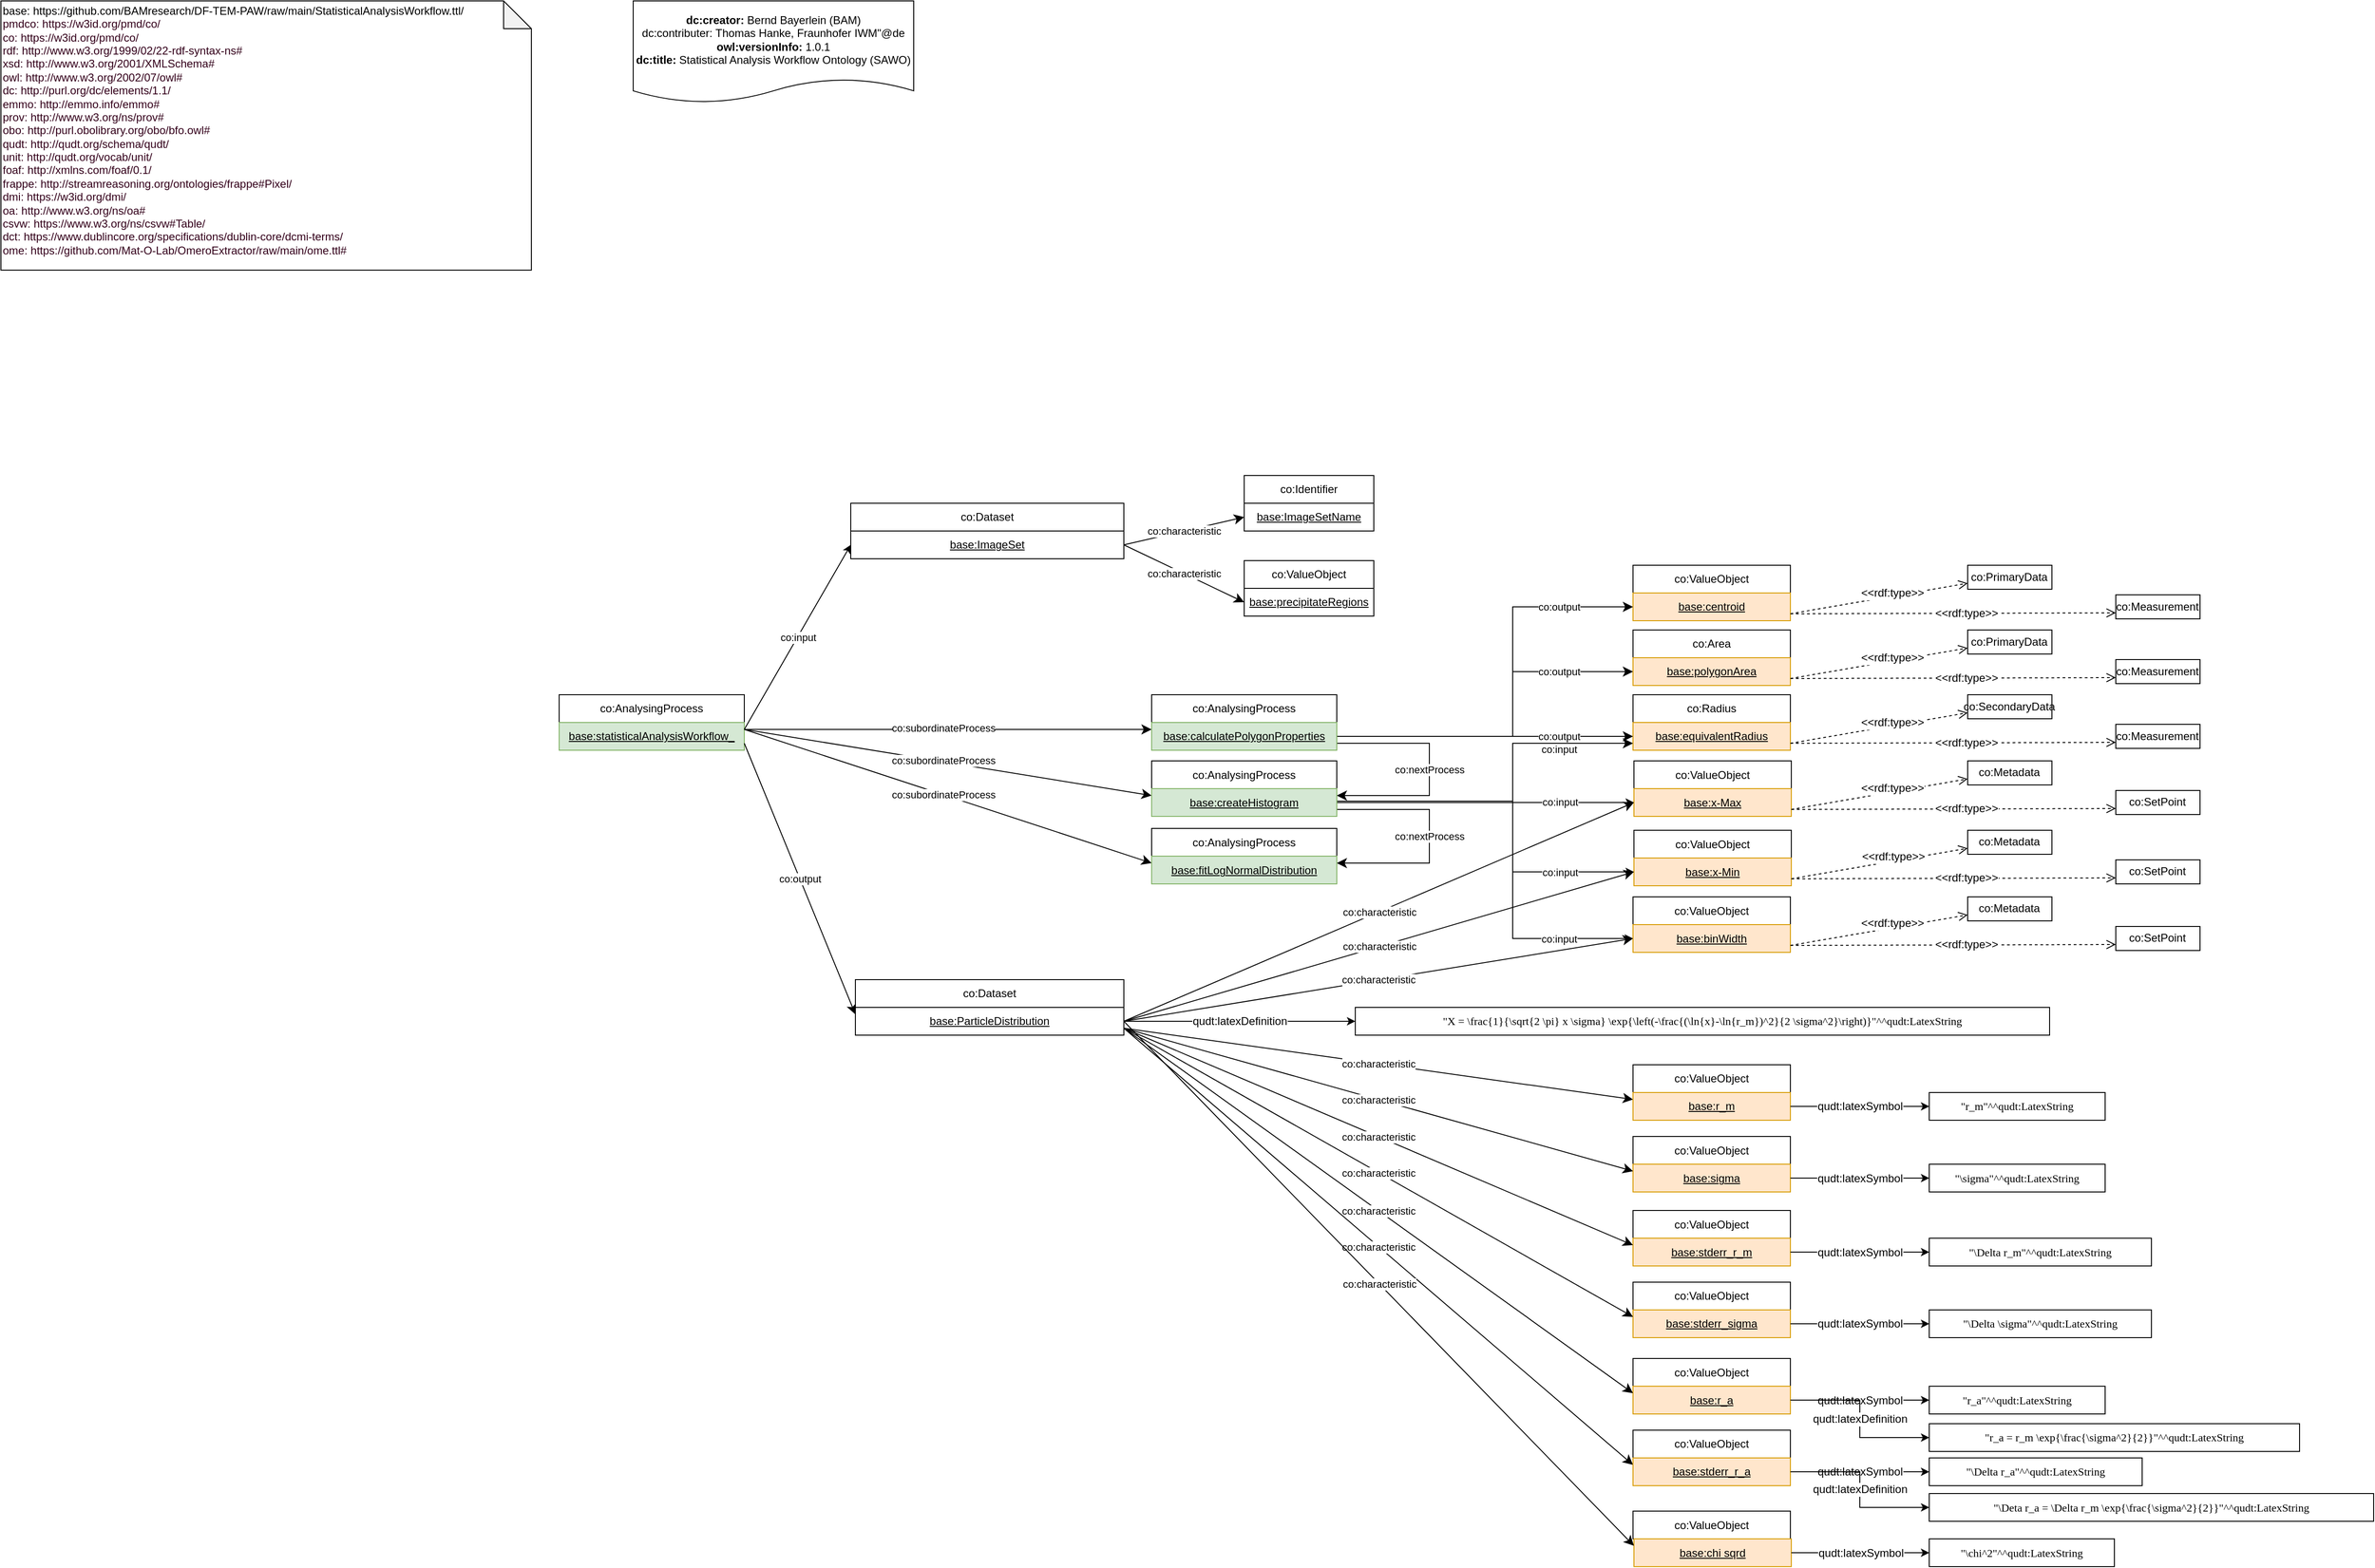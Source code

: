 <mxfile version="15.8.2" type="device" pages="2"><diagram name="PAW" id="9rjpGmXbwMz8cJaU8Q6k"><mxGraphModel dx="2208" dy="724" grid="1" gridSize="10" guides="1" tooltips="1" connect="1" arrows="1" fold="1" page="1" pageScale="1" pageWidth="827" pageHeight="1169" math="0" shadow="0"><root><mxCell id="nnLnpIi2NrnVHVQOrYPu-0"/><mxCell id="nnLnpIi2NrnVHVQOrYPu-1" parent="nnLnpIi2NrnVHVQOrYPu-0"/><object label="co:subordinateProcess" Type="ObjectProperty" IRI="https://w3id.org/pmd/co/subordinateProcess" id="nnLnpIi2NrnVHVQOrYPu-2"><mxCell style="endArrow=classic;html=1;endSize=8;arcSize=0;exitX=1;exitY=0.25;exitDx=0;exitDy=0;entryX=0;entryY=0.25;entryDx=0;entryDy=0;fillColor=#FFFFFF;" parent="nnLnpIi2NrnVHVQOrYPu-1" source="nnLnpIi2NrnVHVQOrYPu-4" target="ajmOPLX8CajIXnDu4PYC-54" edge="1"><mxGeometry width="90" height="26" as="geometry"><mxPoint x="240" y="725" as="sourcePoint"/><mxPoint x="465" y="794" as="targetPoint"/><mxPoint x="-5" y="-2" as="offset"/></mxGeometry></mxCell></object><object label="co:AnalysingProcess" Type="Class" IRI="https://w3id.org/pmd/co/AnalysingProcess" id="nnLnpIi2NrnVHVQOrYPu-3"><mxCell style="rounded=0;whiteSpace=wrap;html=1;snapToPoint=1;points=[[0.1,0],[0.2,0],[0.3,0],[0.4,0],[0.5,0],[0.6,0],[0.7,0],[0.8,0],[0.9,0],[0,0.1],[0,0.3],[0,0.5],[0,0.7],[0,0.9],[0.1,1],[0.2,1],[0.3,1],[0.4,1],[0.5,1],[0.6,1],[0.7,1],[0.8,1],[0.9,1],[1,0.1],[1,0.3],[1,0.5],[1,0.7],[1,0.9]];fillColor=#FFFFFF;" parent="nnLnpIi2NrnVHVQOrYPu-1" vertex="1"><mxGeometry x="-200" y="762" width="200" height="30" as="geometry"/></mxCell></object><object label="&lt;u style=&quot;text-align: left&quot;&gt;base:statisticalAnalysisWorkflow_&lt;/u&gt;" Type="Individual" IRI="Null" id="nnLnpIi2NrnVHVQOrYPu-4"><mxCell style="rounded=0;whiteSpace=wrap;html=1;snapToPoint=1;fillColor=#d5e8d4;strokeColor=#82b366;" parent="nnLnpIi2NrnVHVQOrYPu-1" vertex="1"><mxGeometry x="-200" y="792" width="200" height="30" as="geometry"/></mxCell></object><object label="co:ValueObject" Type="Class" IRI="https://w3id.org/pmd/co/ValueObject" id="nnLnpIi2NrnVHVQOrYPu-9"><mxCell style="rounded=0;whiteSpace=wrap;html=1;snapToPoint=1;points=[[0.1,0],[0.2,0],[0.3,0],[0.4,0],[0.5,0],[0.6,0],[0.7,0],[0.8,0],[0.9,0],[0,0.1],[0,0.3],[0,0.5],[0,0.7],[0,0.9],[0.1,1],[0.2,1],[0.3,1],[0.4,1],[0.5,1],[0.6,1],[0.7,1],[0.8,1],[0.9,1],[1,0.1],[1,0.3],[1,0.5],[1,0.7],[1,0.9]];fillColor=#FFFFFF;" parent="nnLnpIi2NrnVHVQOrYPu-1" vertex="1"><mxGeometry x="190" y="1070" width="170.5" height="30" as="geometry"/></mxCell></object><object label="&lt;u style=&quot;text-align: left&quot;&gt;base:ParticleDistribution&lt;/u&gt;" Type="Individual" IRI="Null" id="nnLnpIi2NrnVHVQOrYPu-10"><mxCell style="rounded=0;whiteSpace=wrap;html=1;snapToPoint=1;fillColor=#FFFFFF;strokeColor=#000000;" parent="nnLnpIi2NrnVHVQOrYPu-1" vertex="1"><mxGeometry x="120" y="1100" width="290" height="30" as="geometry"/></mxCell></object><object label="co:nextProcess" Type="ObjectProperty" IRI="https://w3id.org/pmd/co/nextProcess" id="nnLnpIi2NrnVHVQOrYPu-44"><mxCell style="endArrow=classic;html=1;entryX=1;entryY=0.25;entryDx=0;entryDy=0;endSize=8;arcSize=0;edgeStyle=orthogonalEdgeStyle;fillColor=#FFFFFF;exitX=1;exitY=0.75;exitDx=0;exitDy=0;" parent="nnLnpIi2NrnVHVQOrYPu-1" source="ajmOPLX8CajIXnDu4PYC-54" target="ajmOPLX8CajIXnDu4PYC-56" edge="1"><mxGeometry width="90" height="26" as="geometry"><mxPoint x="650" y="815" as="sourcePoint"/><mxPoint x="640" y="869.5" as="targetPoint"/><Array as="points"><mxPoint x="740" y="814"/><mxPoint x="740" y="871"/></Array><mxPoint x="100" as="offset"/></mxGeometry></mxCell></object><object label="co:input" Type="ObjectProperty" IRI="https://w3id.org/pmd/co/input" id="nnLnpIi2NrnVHVQOrYPu-53"><mxCell style="endArrow=none;html=1;endSize=8;arcSize=0;endFill=0;startArrow=classic;startFill=1;exitX=0;exitY=0.5;exitDx=0;exitDy=0;fillColor=#FFFFFF;entryX=1;entryY=0.5;entryDx=0;entryDy=0;edgeStyle=orthogonalEdgeStyle;" parent="nnLnpIi2NrnVHVQOrYPu-1" source="ajmOPLX8CajIXnDu4PYC-6" target="ajmOPLX8CajIXnDu4PYC-56" edge="1"><mxGeometry width="90" height="26" as="geometry"><mxPoint x="910" y="1025.5" as="sourcePoint"/><mxPoint x="640" y="877" as="targetPoint"/><mxPoint x="80" y="74" as="offset"/><Array as="points"><mxPoint x="830" y="1026"/><mxPoint x="830" y="877"/><mxPoint x="620" y="877"/></Array></mxGeometry></mxCell></object><object label="co:subordinateProcess" Type="ObjectProperty" IRI="https://w3id.org/pmd/co/subordinateProcess" id="nnLnpIi2NrnVHVQOrYPu-140"><mxCell style="endArrow=classic;html=1;endSize=8;arcSize=0;exitX=1;exitY=0.25;exitDx=0;exitDy=0;fillColor=#FFFFFF;entryX=0;entryY=0.25;entryDx=0;entryDy=0;" parent="nnLnpIi2NrnVHVQOrYPu-1" source="nnLnpIi2NrnVHVQOrYPu-4" target="ajmOPLX8CajIXnDu4PYC-56" edge="1"><mxGeometry x="10" y="10" width="90" height="26" as="geometry"><mxPoint x="280" y="727.5" as="sourcePoint"/><mxPoint x="410" y="870" as="targetPoint"/><mxPoint x="-5" y="-2" as="offset"/></mxGeometry></mxCell></object><object label="co:subordinateProcess" Type="ObjectProperty" IRI="https://w3id.org/pmd/co/subordinateProcess" id="nnLnpIi2NrnVHVQOrYPu-141"><mxCell style="endArrow=classic;html=1;endSize=8;arcSize=0;exitX=1;exitY=0.25;exitDx=0;exitDy=0;entryX=0;entryY=0.25;entryDx=0;entryDy=0;fillColor=#FFFFFF;" parent="nnLnpIi2NrnVHVQOrYPu-1" source="nnLnpIi2NrnVHVQOrYPu-4" target="ajmOPLX8CajIXnDu4PYC-58" edge="1"><mxGeometry x="20" y="20" width="90" height="26" as="geometry"><mxPoint x="280" y="727.5" as="sourcePoint"/><mxPoint x="450" y="867.5" as="targetPoint"/><mxPoint x="-5" y="-2" as="offset"/></mxGeometry></mxCell></object><object label="co:Dataset" Type="Class" IRI="https://w3id.org/pmd/co/Dataset" id="nnLnpIi2NrnVHVQOrYPu-155"><mxCell style="rounded=0;whiteSpace=wrap;html=1;snapToPoint=1;points=[[0.1,0],[0.2,0],[0.3,0],[0.4,0],[0.5,0],[0.6,0],[0.7,0],[0.8,0],[0.9,0],[0,0.1],[0,0.3],[0,0.5],[0,0.7],[0,0.9],[0.1,1],[0.2,1],[0.3,1],[0.4,1],[0.5,1],[0.6,1],[0.7,1],[0.8,1],[0.9,1],[1,0.1],[1,0.3],[1,0.5],[1,0.7],[1,0.9]];fillColor=#FFFFFF;" parent="nnLnpIi2NrnVHVQOrYPu-1" vertex="1"><mxGeometry x="115" y="555" width="295" height="30" as="geometry"/></mxCell></object><object label="&lt;u&gt;base:ImageSet&lt;/u&gt;" Type="Individual" IRI="Null" id="nnLnpIi2NrnVHVQOrYPu-156"><mxCell style="rounded=0;whiteSpace=wrap;html=1;snapToPoint=1;" parent="nnLnpIi2NrnVHVQOrYPu-1" vertex="1"><mxGeometry x="115" y="585" width="295" height="30" as="geometry"/></mxCell></object><object label="co:input" Type="ObjectProperty" IRI="https://w3id.org/pmd/co/input" id="nnLnpIi2NrnVHVQOrYPu-157"><mxCell style="endArrow=none;html=1;exitX=0;exitY=0.5;exitDx=0;exitDy=0;entryX=1;entryY=0.25;entryDx=0;entryDy=0;endSize=8;arcSize=0;startArrow=classic;startFill=1;endFill=0;fillColor=#FFFFFF;" parent="nnLnpIi2NrnVHVQOrYPu-1" source="nnLnpIi2NrnVHVQOrYPu-156" target="nnLnpIi2NrnVHVQOrYPu-4" edge="1"><mxGeometry x="-345.001" y="913.998" width="90" height="26" as="geometry"><mxPoint x="-160" y="900" as="sourcePoint"/><mxPoint x="-5" y="900" as="targetPoint"/></mxGeometry></mxCell></object><object label="&lt;div&gt;&lt;div&gt;&lt;font color=&quot;#000000&quot;&gt;base:&amp;nbsp;&lt;/font&gt;&lt;span&gt;&lt;font color=&quot;#000000&quot;&gt;https://github.com/BAMresearch/DF-TEM-PAW/raw/main/StatisticalAnalysisWorkflow.ttl&lt;/font&gt;&lt;/span&gt;&lt;span style=&quot;color: rgb(0 , 0 , 0)&quot;&gt;/&lt;/span&gt;&lt;/div&gt;&lt;div&gt;pmdco: https://w3id.org/pmd/co/&lt;/div&gt;&lt;div&gt;co: https://w3id.org/pmd/co/&lt;/div&gt;&lt;div&gt;rdf: http://www.w3.org/1999/02/22-rdf-syntax-ns#&lt;/div&gt;&lt;div&gt;&lt;span&gt;xsd: http://www.w3.org/2001/XMLSchema#&lt;/span&gt;&lt;br&gt;&lt;/div&gt;&lt;div&gt;owl: http://www.w3.org/2002/07/owl#&lt;/div&gt;&lt;div&gt;dc: http://purl.org/dc/elements/1.1/&lt;/div&gt;&lt;div&gt;emmo: http://emmo.info/emmo#&lt;/div&gt;&lt;div&gt;prov: http://www.w3.org/ns/prov#&lt;/div&gt;&lt;div&gt;obo: http://purl.obolibrary.org/obo/bfo.owl#&lt;/div&gt;&lt;div&gt;qudt: http://qudt.org/schema/qudt/&lt;/div&gt;&lt;div&gt;unit: http://qudt.org/vocab/unit/&lt;/div&gt;&lt;div&gt;foaf: http://xmlns.com/foaf/0.1/&lt;br&gt;frappe: http://streamreasoning.org/ontologies/frappe#Pixel/&lt;br&gt;&lt;/div&gt;&lt;/div&gt;&lt;div&gt;dmi: https://w3id.org/dmi/&lt;br&gt;&lt;/div&gt;&lt;div&gt;oa:&amp;nbsp;&lt;span&gt;http://www.w3.org/ns/oa#&lt;/span&gt;&lt;/div&gt;&lt;div&gt;&lt;span&gt;csvw: https://www.w3.org/ns/csvw#Table/&lt;br&gt;&lt;/span&gt;&lt;/div&gt;&lt;div&gt;&lt;span&gt;dct: https://www.dublincore.org/specifications/dublin-core/dcmi-terms/&lt;br&gt;&lt;/span&gt;&lt;/div&gt;&lt;div&gt;&lt;span&gt;ome:&amp;nbsp;&lt;/span&gt;&lt;span&gt;https://github.com/Mat-O-Lab/OmeroExtractor/raw/main/ome.ttl#&lt;/span&gt;&lt;/div&gt;&lt;p class=&quot;MsoNormal&quot;&gt;&lt;/p&gt;" Type="Namespace" id="nnLnpIi2NrnVHVQOrYPu-187"><mxCell style="shape=note;whiteSpace=wrap;html=1;backgroundOutline=1;darkOpacity=0.05;fontColor=#33001A;strokeColor=#000000;align=left;" parent="nnLnpIi2NrnVHVQOrYPu-1" vertex="1"><mxGeometry x="-803" y="12" width="573" height="291" as="geometry"/></mxCell></object><object label="&lt;div&gt;&lt;b&gt;dc:creator:&lt;/b&gt;&amp;nbsp;Bernd Bayerlein (BAM)&lt;/div&gt;&lt;div&gt;&lt;div&gt;dc:contributer:&amp;nbsp;Thomas Hanke, Fraunhofer IWM&quot;@de&lt;/div&gt;&lt;/div&gt;&lt;div&gt;&lt;b&gt;owl:versionInfo:&lt;/b&gt;&amp;nbsp;1.0.1&lt;br&gt;&lt;/div&gt;&lt;div&gt;&lt;b&gt;dc:title:&lt;/b&gt; Statistical Analysis Workflow Ontology (SAWO)&lt;/div&gt;" Type="Metadata" id="nnLnpIi2NrnVHVQOrYPu-188"><mxCell style="shape=document;whiteSpace=wrap;html=1;boundedLbl=1;labelBackgroundColor=#ffffff;strokeColor=#000000;fontSize=12;fontColor=#000000;size=0.233;" parent="nnLnpIi2NrnVHVQOrYPu-1" vertex="1"><mxGeometry x="-120" y="12" width="303" height="110" as="geometry"/></mxCell></object><object label="co:output" Type="ObjectProperty" IRI="https://w3id.org/pmd/co/output" id="nnLnpIi2NrnVHVQOrYPu-255"><mxCell style="endArrow=classic;html=1;exitX=1;exitY=0.75;exitDx=0;exitDy=0;endSize=8;arcSize=0;entryX=0;entryY=0.25;entryDx=0;entryDy=0;fillColor=#FFFFFF;" parent="nnLnpIi2NrnVHVQOrYPu-1" source="nnLnpIi2NrnVHVQOrYPu-4" target="nnLnpIi2NrnVHVQOrYPu-10" edge="1"><mxGeometry x="-359.997" y="1464.086" width="90" height="26" as="geometry"><mxPoint x="-240" y="950" as="sourcePoint"/><mxPoint x="80" y="1540" as="targetPoint"/></mxGeometry></mxCell></object><object label="co:Dataset" Type="Class" IRI="https://w3id.org/pmd/co/Dataset" id="Nz04-kEZo6aXEtnTFzDh-0"><mxCell style="rounded=0;whiteSpace=wrap;html=1;snapToPoint=1;points=[[0.1,0],[0.2,0],[0.3,0],[0.4,0],[0.5,0],[0.6,0],[0.7,0],[0.8,0],[0.9,0],[0,0.1],[0,0.3],[0,0.5],[0,0.7],[0,0.9],[0.1,1],[0.2,1],[0.3,1],[0.4,1],[0.5,1],[0.6,1],[0.7,1],[0.8,1],[0.9,1],[1,0.1],[1,0.3],[1,0.5],[1,0.7],[1,0.9]];fillColor=#FFFFFF;" parent="nnLnpIi2NrnVHVQOrYPu-1" vertex="1"><mxGeometry x="120" y="1070" width="290" height="30" as="geometry"/></mxCell></object><object label="co:ValueObject" Type="Class" IRI="https://w3id.org/pmd/co/ValueObject" id="ajmOPLX8CajIXnDu4PYC-5"><mxCell style="rounded=0;whiteSpace=wrap;html=1;snapToPoint=1;points=[[0.1,0],[0.2,0],[0.3,0],[0.4,0],[0.5,0],[0.6,0],[0.7,0],[0.8,0],[0.9,0],[0,0.1],[0,0.3],[0,0.5],[0,0.7],[0,0.9],[0.1,1],[0.2,1],[0.3,1],[0.4,1],[0.5,1],[0.6,1],[0.7,1],[0.8,1],[0.9,1],[1,0.1],[1,0.3],[1,0.5],[1,0.7],[1,0.9]];fillColor=#FFFFFF;" parent="nnLnpIi2NrnVHVQOrYPu-1" vertex="1"><mxGeometry x="960" y="980.5" width="170" height="30" as="geometry"/></mxCell></object><object label="&lt;u style=&quot;text-align: left&quot;&gt;base:binWidth&lt;/u&gt;" Type="Individual" IRI="Null" id="ajmOPLX8CajIXnDu4PYC-6"><mxCell style="rounded=0;whiteSpace=wrap;html=1;snapToPoint=1;fillColor=#ffe6cc;strokeColor=#d79b00;" parent="nnLnpIi2NrnVHVQOrYPu-1" vertex="1"><mxGeometry x="960" y="1010.5" width="170" height="30" as="geometry"/></mxCell></object><object label="co:ValueObject" Type="Class" IRI="https://w3id.org/pmd/co/ValueObject" id="ajmOPLX8CajIXnDu4PYC-7"><mxCell style="rounded=0;whiteSpace=wrap;html=1;snapToPoint=1;points=[[0.1,0],[0.2,0],[0.3,0],[0.4,0],[0.5,0],[0.6,0],[0.7,0],[0.8,0],[0.9,0],[0,0.1],[0,0.3],[0,0.5],[0,0.7],[0,0.9],[0.1,1],[0.2,1],[0.3,1],[0.4,1],[0.5,1],[0.6,1],[0.7,1],[0.8,1],[0.9,1],[1,0.1],[1,0.3],[1,0.5],[1,0.7],[1,0.9]];fillColor=#FFFFFF;" parent="nnLnpIi2NrnVHVQOrYPu-1" vertex="1"><mxGeometry x="961" y="833.5" width="170" height="30" as="geometry"/></mxCell></object><object label="&lt;u style=&quot;text-align: left&quot;&gt;base:x-Max&lt;/u&gt;" Type="Individual" IRI="Null" id="ajmOPLX8CajIXnDu4PYC-8"><mxCell style="rounded=0;whiteSpace=wrap;html=1;snapToPoint=1;fillColor=#ffe6cc;strokeColor=#d79b00;" parent="nnLnpIi2NrnVHVQOrYPu-1" vertex="1"><mxGeometry x="961" y="863.5" width="170" height="30" as="geometry"/></mxCell></object><object label="co:ValueObject" Type="Class" IRI="https://w3id.org/pmd/co/ValueObject" id="ajmOPLX8CajIXnDu4PYC-9"><mxCell style="rounded=0;whiteSpace=wrap;html=1;snapToPoint=1;points=[[0.1,0],[0.2,0],[0.3,0],[0.4,0],[0.5,0],[0.6,0],[0.7,0],[0.8,0],[0.9,0],[0,0.1],[0,0.3],[0,0.5],[0,0.7],[0,0.9],[0.1,1],[0.2,1],[0.3,1],[0.4,1],[0.5,1],[0.6,1],[0.7,1],[0.8,1],[0.9,1],[1,0.1],[1,0.3],[1,0.5],[1,0.7],[1,0.9]];fillColor=#FFFFFF;" parent="nnLnpIi2NrnVHVQOrYPu-1" vertex="1"><mxGeometry x="961" y="908.5" width="170" height="30" as="geometry"/></mxCell></object><object label="&lt;u style=&quot;text-align: left&quot;&gt;base:x-Min&lt;/u&gt;" Type="Individual" IRI="Null" id="ajmOPLX8CajIXnDu4PYC-10"><mxCell style="rounded=0;whiteSpace=wrap;html=1;snapToPoint=1;fillColor=#ffe6cc;strokeColor=#d79b00;" parent="nnLnpIi2NrnVHVQOrYPu-1" vertex="1"><mxGeometry x="961" y="938.5" width="170" height="30" as="geometry"/></mxCell></object><object label="co:Metadata" Type="Class" IRI="https://w3id.org/pmd/co/Metadata" id="ajmOPLX8CajIXnDu4PYC-12"><mxCell style="rounded=0;whiteSpace=wrap;html=1;" parent="nnLnpIi2NrnVHVQOrYPu-1" vertex="1"><mxGeometry x="1321.499" y="833.498" width="91" height="26" as="geometry"/></mxCell></object><object label="co:SetPoint" Type="Class" IRI="https://w3id.org/pmd/co/SetPoint" id="ajmOPLX8CajIXnDu4PYC-13"><mxCell style="rounded=0;whiteSpace=wrap;html=1;" parent="nnLnpIi2NrnVHVQOrYPu-1" vertex="1"><mxGeometry x="1481.499" y="865.498" width="91" height="26" as="geometry"/></mxCell></object><object label="co:SetPoint" Type="Class" IRI="https://w3id.org/pmd/co/SetPoint" id="ajmOPLX8CajIXnDu4PYC-14"><mxCell style="rounded=0;whiteSpace=wrap;html=1;" parent="nnLnpIi2NrnVHVQOrYPu-1" vertex="1"><mxGeometry x="1481.499" y="940.498" width="91" height="26" as="geometry"/></mxCell></object><object label="co:SetPoint" Type="Class" IRI="https://w3id.org/pmd/co/SetPoint" id="ajmOPLX8CajIXnDu4PYC-15"><mxCell style="rounded=0;whiteSpace=wrap;html=1;" parent="nnLnpIi2NrnVHVQOrYPu-1" vertex="1"><mxGeometry x="1481.499" y="1012.498" width="91" height="26" as="geometry"/></mxCell></object><object label="co:Metadata" Type="Class" IRI="https://w3id.org/pmd/co/Metadata" id="ajmOPLX8CajIXnDu4PYC-16"><mxCell style="rounded=0;whiteSpace=wrap;html=1;" parent="nnLnpIi2NrnVHVQOrYPu-1" vertex="1"><mxGeometry x="1321.499" y="908.498" width="91" height="26" as="geometry"/></mxCell></object><object label="co:Metadata" Type="Class" IRI="https://w3id.org/pmd/co/Metadata" id="ajmOPLX8CajIXnDu4PYC-17"><mxCell style="rounded=0;whiteSpace=wrap;html=1;" parent="nnLnpIi2NrnVHVQOrYPu-1" vertex="1"><mxGeometry x="1321.499" y="980.498" width="91" height="26" as="geometry"/></mxCell></object><object label="&lt;span style=&quot;color: rgb(0 , 0 , 0) ; font-size: 12px&quot;&gt;&amp;lt;&amp;lt;rdf:type&amp;gt;&amp;gt;&lt;/span&gt;" Type="RDFType" id="ajmOPLX8CajIXnDu4PYC-18"><mxCell style="endArrow=open;html=1;fontColor=#000099;endFill=0;dashed=1;endSize=8;exitX=1;exitY=0.75;exitDx=0;exitDy=0;rounded=0;entryX=0;entryY=0.75;entryDx=0;entryDy=0;" parent="nnLnpIi2NrnVHVQOrYPu-1" source="ajmOPLX8CajIXnDu4PYC-8" target="ajmOPLX8CajIXnDu4PYC-13" edge="1"><mxGeometry x="0.08" width="50" height="50" relative="1" as="geometry"><mxPoint x="1170.5" y="900.5" as="sourcePoint"/><mxPoint x="1521.499" y="899.498" as="targetPoint"/><mxPoint as="offset"/></mxGeometry></mxCell></object><object label="&lt;span style=&quot;color: rgb(0 , 0 , 0) ; font-size: 12px&quot;&gt;&amp;lt;&amp;lt;rdf:type&amp;gt;&amp;gt;&lt;/span&gt;" Type="RDFType" id="ajmOPLX8CajIXnDu4PYC-19"><mxCell style="endArrow=open;html=1;fontColor=#000099;endFill=0;dashed=1;endSize=8;rounded=0;entryX=0;entryY=0.75;entryDx=0;entryDy=0;exitX=1;exitY=0.75;exitDx=0;exitDy=0;" parent="nnLnpIi2NrnVHVQOrYPu-1" source="ajmOPLX8CajIXnDu4PYC-10" target="ajmOPLX8CajIXnDu4PYC-14" edge="1"><mxGeometry x="0.081" width="50" height="50" relative="1" as="geometry"><mxPoint x="1170" y="970.5" as="sourcePoint"/><mxPoint x="1521.499" y="969.498" as="targetPoint"/><mxPoint as="offset"/></mxGeometry></mxCell></object><object label="&lt;span style=&quot;color: rgb(0 , 0 , 0) ; font-size: 12px&quot;&gt;&amp;lt;&amp;lt;rdf:type&amp;gt;&amp;gt;&lt;/span&gt;" Type="RDFType" id="ajmOPLX8CajIXnDu4PYC-20"><mxCell style="endArrow=open;html=1;fontColor=#000099;endFill=0;dashed=1;endSize=8;rounded=0;entryX=0;entryY=0.75;entryDx=0;entryDy=0;exitX=1;exitY=0.75;exitDx=0;exitDy=0;" parent="nnLnpIi2NrnVHVQOrYPu-1" source="ajmOPLX8CajIXnDu4PYC-6" target="ajmOPLX8CajIXnDu4PYC-15" edge="1"><mxGeometry x="0.08" width="50" height="50" relative="1" as="geometry"><mxPoint x="1170.5" y="1040.5" as="sourcePoint"/><mxPoint x="1521.499" y="1039.498" as="targetPoint"/><mxPoint as="offset"/></mxGeometry></mxCell></object><object label="&lt;span style=&quot;color: rgb(0 , 0 , 0) ; font-size: 12px&quot;&gt;&amp;lt;&amp;lt;rdf:type&amp;gt;&amp;gt;&lt;/span&gt;" Type="RDFType" id="ajmOPLX8CajIXnDu4PYC-21"><mxCell style="endArrow=open;html=1;fontColor=#000099;endFill=0;dashed=1;endSize=8;exitDx=0;exitDy=0;rounded=0;entryX=0;entryY=0.75;entryDx=0;entryDy=0;exitX=1;exitY=0.75;" parent="nnLnpIi2NrnVHVQOrYPu-1" source="ajmOPLX8CajIXnDu4PYC-8" target="ajmOPLX8CajIXnDu4PYC-12" edge="1"><mxGeometry x="0.153" y="4" width="50" height="50" relative="1" as="geometry"><mxPoint x="1170.5" y="900.5" as="sourcePoint"/><mxPoint x="1361.499" y="867.498" as="targetPoint"/><mxPoint as="offset"/></mxGeometry></mxCell></object><object label="&lt;span style=&quot;color: rgb(0 , 0 , 0) ; font-size: 12px&quot;&gt;&amp;lt;&amp;lt;rdf:type&amp;gt;&amp;gt;&lt;/span&gt;" Type="RDFType" id="ajmOPLX8CajIXnDu4PYC-22"><mxCell style="endArrow=open;html=1;fontColor=#000099;endFill=0;dashed=1;endSize=8;exitX=1;exitY=0.75;exitDx=0;exitDy=0;rounded=0;entryX=0;entryY=0.75;entryDx=0;entryDy=0;" parent="nnLnpIi2NrnVHVQOrYPu-1" source="ajmOPLX8CajIXnDu4PYC-10" target="ajmOPLX8CajIXnDu4PYC-16" edge="1"><mxGeometry x="0.157" y="5" width="50" height="50" relative="1" as="geometry"><mxPoint x="1170" y="970.5" as="sourcePoint"/><mxPoint x="1361.499" y="939.498" as="targetPoint"/><mxPoint as="offset"/></mxGeometry></mxCell></object><object label="&lt;span style=&quot;color: rgb(0 , 0 , 0) ; font-size: 12px&quot;&gt;&amp;lt;&amp;lt;rdf:type&amp;gt;&amp;gt;&lt;/span&gt;" Type="RDFType" id="ajmOPLX8CajIXnDu4PYC-23"><mxCell style="endArrow=open;html=1;fontColor=#000099;endFill=0;dashed=1;endSize=8;exitX=1;exitY=0.75;exitDx=0;exitDy=0;rounded=0;entryX=0;entryY=0.75;entryDx=0;entryDy=0;" parent="nnLnpIi2NrnVHVQOrYPu-1" source="ajmOPLX8CajIXnDu4PYC-6" target="ajmOPLX8CajIXnDu4PYC-17" edge="1"><mxGeometry x="0.154" y="5" width="50" height="50" relative="1" as="geometry"><mxPoint x="1170.5" y="1040.5" as="sourcePoint"/><mxPoint x="1361.499" y="1009.498" as="targetPoint"/><mxPoint as="offset"/></mxGeometry></mxCell></object><object label="co:input" Type="ObjectProperty" IRI="https://w3id.org/pmd/co/input" id="ajmOPLX8CajIXnDu4PYC-24"><mxCell style="endArrow=none;html=1;endSize=8;arcSize=0;endFill=0;startArrow=classic;startFill=1;exitX=0;exitY=0.5;exitDx=0;exitDy=0;fillColor=#FFFFFF;edgeStyle=orthogonalEdgeStyle;entryX=1;entryY=0.5;entryDx=0;entryDy=0;" parent="nnLnpIi2NrnVHVQOrYPu-1" source="ajmOPLX8CajIXnDu4PYC-10" target="ajmOPLX8CajIXnDu4PYC-56" edge="1"><mxGeometry width="90" height="26" as="geometry"><mxPoint x="970" y="1035.5" as="sourcePoint"/><mxPoint x="640" y="877" as="targetPoint"/><mxPoint x="80" y="38" as="offset"/><Array as="points"><mxPoint x="830" y="954"/><mxPoint x="830" y="877"/><mxPoint x="620" y="877"/></Array></mxGeometry></mxCell></object><object label="co:input" Type="ObjectProperty" IRI="https://w3id.org/pmd/co/input" id="ajmOPLX8CajIXnDu4PYC-25"><mxCell style="endArrow=none;html=1;endSize=8;arcSize=0;endFill=0;startArrow=classic;startFill=1;exitX=0;exitY=0.5;exitDx=0;exitDy=0;fillColor=#FFFFFF;entryX=1;entryY=0.5;entryDx=0;entryDy=0;" parent="nnLnpIi2NrnVHVQOrYPu-1" source="ajmOPLX8CajIXnDu4PYC-8" target="ajmOPLX8CajIXnDu4PYC-56" edge="1"><mxGeometry width="90" height="26" as="geometry"><mxPoint x="971" y="963.5" as="sourcePoint"/><mxPoint x="640" y="877" as="targetPoint"/><mxPoint x="80" y="-1" as="offset"/></mxGeometry></mxCell></object><object label="co:ValueObject" Type="Class" IRI="https://w3id.org/pmd/co/ValueObject" id="ajmOPLX8CajIXnDu4PYC-28"><mxCell style="rounded=0;whiteSpace=wrap;html=1;snapToPoint=1;points=[[0.1,0],[0.2,0],[0.3,0],[0.4,0],[0.5,0],[0.6,0],[0.7,0],[0.8,0],[0.9,0],[0,0.1],[0,0.3],[0,0.5],[0,0.7],[0,0.9],[0.1,1],[0.2,1],[0.3,1],[0.4,1],[0.5,1],[0.6,1],[0.7,1],[0.8,1],[0.9,1],[1,0.1],[1,0.3],[1,0.5],[1,0.7],[1,0.9]];fillColor=#FFFFFF;" parent="nnLnpIi2NrnVHVQOrYPu-1" vertex="1"><mxGeometry x="960" y="622" width="170" height="30" as="geometry"/></mxCell></object><object label="&lt;u style=&quot;text-align: left&quot;&gt;base:centroid&lt;/u&gt;" Type="Individual" IRI="Null" id="ajmOPLX8CajIXnDu4PYC-29"><mxCell style="rounded=0;whiteSpace=wrap;html=1;snapToPoint=1;fillColor=#ffe6cc;strokeColor=#d79b00;" parent="nnLnpIi2NrnVHVQOrYPu-1" vertex="1"><mxGeometry x="960" y="652" width="170" height="30" as="geometry"/></mxCell></object><object label="co:Area" Type="Class" IRI="https://w3id.org/pmd/co/Area" id="ajmOPLX8CajIXnDu4PYC-30"><mxCell style="rounded=0;whiteSpace=wrap;html=1;snapToPoint=1;points=[[0.1,0],[0.2,0],[0.3,0],[0.4,0],[0.5,0],[0.6,0],[0.7,0],[0.8,0],[0.9,0],[0,0.1],[0,0.3],[0,0.5],[0,0.7],[0,0.9],[0.1,1],[0.2,1],[0.3,1],[0.4,1],[0.5,1],[0.6,1],[0.7,1],[0.8,1],[0.9,1],[1,0.1],[1,0.3],[1,0.5],[1,0.7],[1,0.9]];fillColor=#FFFFFF;" parent="nnLnpIi2NrnVHVQOrYPu-1" vertex="1"><mxGeometry x="960" y="692" width="170" height="30" as="geometry"/></mxCell></object><object label="&lt;u style=&quot;text-align: left&quot;&gt;base:polygonArea&lt;/u&gt;" Type="Individual" IRI="Null" id="ajmOPLX8CajIXnDu4PYC-31"><mxCell style="rounded=0;whiteSpace=wrap;html=1;snapToPoint=1;fillColor=#ffe6cc;strokeColor=#d79b00;" parent="nnLnpIi2NrnVHVQOrYPu-1" vertex="1"><mxGeometry x="960" y="722" width="170" height="30" as="geometry"/></mxCell></object><object label="co:Radius" Type="Class" IRI="https://w3id.org/pmd/co/Radius" id="ajmOPLX8CajIXnDu4PYC-32"><mxCell style="rounded=0;whiteSpace=wrap;html=1;snapToPoint=1;points=[[0.1,0],[0.2,0],[0.3,0],[0.4,0],[0.5,0],[0.6,0],[0.7,0],[0.8,0],[0.9,0],[0,0.1],[0,0.3],[0,0.5],[0,0.7],[0,0.9],[0.1,1],[0.2,1],[0.3,1],[0.4,1],[0.5,1],[0.6,1],[0.7,1],[0.8,1],[0.9,1],[1,0.1],[1,0.3],[1,0.5],[1,0.7],[1,0.9]];fillColor=#FFFFFF;" parent="nnLnpIi2NrnVHVQOrYPu-1" vertex="1"><mxGeometry x="960" y="762" width="170" height="30" as="geometry"/></mxCell></object><object label="&lt;u style=&quot;text-align: left&quot;&gt;base:equivalentRadius&lt;/u&gt;" Type="Individual" IRI="Null" id="ajmOPLX8CajIXnDu4PYC-33"><mxCell style="rounded=0;whiteSpace=wrap;html=1;snapToPoint=1;fillColor=#ffe6cc;strokeColor=#d79b00;" parent="nnLnpIi2NrnVHVQOrYPu-1" vertex="1"><mxGeometry x="960" y="792" width="170" height="30" as="geometry"/></mxCell></object><object label="co:output" Type="ObjectProperty" IRI="https://w3id.org/pmd/co/output" id="ajmOPLX8CajIXnDu4PYC-36"><mxCell style="endArrow=classic;html=1;entryX=0;entryY=0.5;entryDx=0;entryDy=0;endSize=8;arcSize=0;edgeStyle=orthogonalEdgeStyle;fillColor=#FFFFFF;exitX=1;exitY=0.5;exitDx=0;exitDy=0;" parent="nnLnpIi2NrnVHVQOrYPu-1" source="ajmOPLX8CajIXnDu4PYC-54" target="ajmOPLX8CajIXnDu4PYC-29" edge="1"><mxGeometry width="90" height="26" as="geometry"><mxPoint x="650" y="807" as="sourcePoint"/><mxPoint x="1033.999" y="944.654" as="targetPoint"/><Array as="points"><mxPoint x="830" y="807"/><mxPoint x="830" y="667"/></Array><mxPoint x="80" y="-70" as="offset"/></mxGeometry></mxCell></object><object label="co:output" Type="ObjectProperty" IRI="https://w3id.org/pmd/co/output" id="ajmOPLX8CajIXnDu4PYC-37"><mxCell style="endArrow=classic;html=1;entryX=0;entryY=0.5;entryDx=0;entryDy=0;endSize=8;arcSize=0;fillColor=#FFFFFF;exitX=1;exitY=0.5;exitDx=0;exitDy=0;" parent="nnLnpIi2NrnVHVQOrYPu-1" source="ajmOPLX8CajIXnDu4PYC-54" target="ajmOPLX8CajIXnDu4PYC-33" edge="1"><mxGeometry width="90" height="26" as="geometry"><mxPoint x="660" y="807" as="sourcePoint"/><mxPoint x="1101.69" y="1015.655" as="targetPoint"/><mxPoint x="80" as="offset"/></mxGeometry></mxCell></object><object label="co:output" Type="ObjectProperty" IRI="https://w3id.org/pmd/co/output" id="ajmOPLX8CajIXnDu4PYC-38"><mxCell style="endArrow=classic;html=1;entryX=0;entryY=0.5;entryDx=0;entryDy=0;endSize=8;arcSize=0;edgeStyle=orthogonalEdgeStyle;fillColor=#FFFFFF;exitX=1;exitY=0.5;exitDx=0;exitDy=0;" parent="nnLnpIi2NrnVHVQOrYPu-1" source="ajmOPLX8CajIXnDu4PYC-54" target="ajmOPLX8CajIXnDu4PYC-31" edge="1"><mxGeometry width="90" height="26" as="geometry"><mxPoint x="670" y="807" as="sourcePoint"/><mxPoint x="1050.0" y="979.997" as="targetPoint"/><Array as="points"><mxPoint x="830" y="807"/><mxPoint x="830" y="737"/></Array><mxPoint x="80" y="-35" as="offset"/></mxGeometry></mxCell></object><object label="co:nextProcess" Type="ObjectProperty" IRI="https://w3id.org/pmd/co/nextProcess" id="ajmOPLX8CajIXnDu4PYC-39"><mxCell style="endArrow=classic;html=1;entryX=1;entryY=0.25;entryDx=0;entryDy=0;endSize=8;arcSize=0;edgeStyle=orthogonalEdgeStyle;fillColor=#FFFFFF;exitX=1;exitY=0.75;exitDx=0;exitDy=0;" parent="nnLnpIi2NrnVHVQOrYPu-1" source="ajmOPLX8CajIXnDu4PYC-56" target="ajmOPLX8CajIXnDu4PYC-58" edge="1"><mxGeometry x="10" y="105.5" width="90" height="26" as="geometry"><mxPoint x="640" y="886" as="sourcePoint"/><mxPoint x="640" y="940.5" as="targetPoint"/><Array as="points"><mxPoint x="740" y="886"/><mxPoint x="740" y="944"/></Array><mxPoint x="100" as="offset"/></mxGeometry></mxCell></object><object label="co:input" Type="ObjectProperty" IRI="https://w3id.org/pmd/co/input" id="ajmOPLX8CajIXnDu4PYC-40"><mxCell style="endArrow=classic;html=1;exitX=1;exitY=0.5;exitDx=0;exitDy=0;endSize=8;arcSize=0;entryX=0;entryY=0.75;entryDx=0;entryDy=0;edgeStyle=orthogonalEdgeStyle;fillColor=#FFFFFF;" parent="nnLnpIi2NrnVHVQOrYPu-1" source="ajmOPLX8CajIXnDu4PYC-56" target="ajmOPLX8CajIXnDu4PYC-33" edge="1"><mxGeometry width="90" height="26" as="geometry"><mxPoint x="640" y="877" as="sourcePoint"/><mxPoint x="790" y="690" as="targetPoint"/><Array as="points"><mxPoint x="620" y="877"/><mxPoint x="830" y="877"/><mxPoint x="830" y="815"/></Array><mxPoint x="80" y="-26" as="offset"/></mxGeometry></mxCell></object><object label="co:SecondaryData" Type="Class" IRI="https://w3id.org/pmd/co/SecondaryData" id="ajmOPLX8CajIXnDu4PYC-41"><mxCell style="rounded=0;whiteSpace=wrap;html=1;fillColor=#FFFFFF;" parent="nnLnpIi2NrnVHVQOrYPu-1" vertex="1"><mxGeometry x="1321.499" y="761.998" width="91" height="26" as="geometry"/></mxCell></object><object label="co:PrimaryData" Type="Class" IRI="https://w3id.org/pmd/co/PrimaryData" id="ajmOPLX8CajIXnDu4PYC-42"><mxCell style="rounded=0;whiteSpace=wrap;html=1;fillColor=#FFFFFF;" parent="nnLnpIi2NrnVHVQOrYPu-1" vertex="1"><mxGeometry x="1321.499" y="691.998" width="91" height="26" as="geometry"/></mxCell></object><object label="co:PrimaryData" Type="Class" IRI="https://w3id.org/pmd/co/PrimaryData" id="ajmOPLX8CajIXnDu4PYC-43"><mxCell style="rounded=0;whiteSpace=wrap;html=1;fillColor=#FFFFFF;" parent="nnLnpIi2NrnVHVQOrYPu-1" vertex="1"><mxGeometry x="1321.499" y="621.998" width="91" height="26" as="geometry"/></mxCell></object><object label="&lt;span style=&quot;color: rgb(0 , 0 , 0) ; font-size: 12px&quot;&gt;&amp;lt;&amp;lt;rdf:type&amp;gt;&amp;gt;&lt;/span&gt;" Type="RDFType" id="ajmOPLX8CajIXnDu4PYC-44"><mxCell style="endArrow=open;html=1;fontColor=#000099;endFill=0;dashed=1;endSize=8;exitDx=0;exitDy=0;rounded=0;entryX=0;entryY=0.75;entryDx=0;entryDy=0;exitX=1;exitY=0.75;" parent="nnLnpIi2NrnVHVQOrYPu-1" source="ajmOPLX8CajIXnDu4PYC-29" target="ajmOPLX8CajIXnDu4PYC-43" edge="1"><mxGeometry x="0.153" y="4" width="50" height="50" relative="1" as="geometry"><mxPoint x="1141" y="896" as="sourcePoint"/><mxPoint x="1331.499" y="862.998" as="targetPoint"/><mxPoint as="offset"/></mxGeometry></mxCell></object><object label="&lt;span style=&quot;color: rgb(0 , 0 , 0) ; font-size: 12px&quot;&gt;&amp;lt;&amp;lt;rdf:type&amp;gt;&amp;gt;&lt;/span&gt;" Type="RDFType" id="ajmOPLX8CajIXnDu4PYC-45"><mxCell style="endArrow=open;html=1;fontColor=#000099;endFill=0;dashed=1;endSize=8;exitDx=0;exitDy=0;rounded=0;entryX=0;entryY=0.75;entryDx=0;entryDy=0;exitX=1;exitY=0.75;" parent="nnLnpIi2NrnVHVQOrYPu-1" source="ajmOPLX8CajIXnDu4PYC-31" target="ajmOPLX8CajIXnDu4PYC-42" edge="1"><mxGeometry x="0.153" y="4" width="50" height="50" relative="1" as="geometry"><mxPoint x="1140" y="684.5" as="sourcePoint"/><mxPoint x="1331.499" y="651.498" as="targetPoint"/><mxPoint as="offset"/></mxGeometry></mxCell></object><object label="&lt;span style=&quot;color: rgb(0 , 0 , 0) ; font-size: 12px&quot;&gt;&amp;lt;&amp;lt;rdf:type&amp;gt;&amp;gt;&lt;/span&gt;" Type="RDFType" id="ajmOPLX8CajIXnDu4PYC-46"><mxCell style="endArrow=open;html=1;fontColor=#000099;endFill=0;dashed=1;endSize=8;exitDx=0;exitDy=0;rounded=0;entryX=0;entryY=0.75;entryDx=0;entryDy=0;exitX=1;exitY=0.75;" parent="nnLnpIi2NrnVHVQOrYPu-1" source="ajmOPLX8CajIXnDu4PYC-33" target="ajmOPLX8CajIXnDu4PYC-41" edge="1"><mxGeometry x="0.153" y="4" width="50" height="50" relative="1" as="geometry"><mxPoint x="1140" y="754.5" as="sourcePoint"/><mxPoint x="1331.499" y="721.498" as="targetPoint"/><mxPoint as="offset"/></mxGeometry></mxCell></object><object label="co:Measurement" Type="Class" IRI="https://w3id.org/pmd/co/Measurement" id="ajmOPLX8CajIXnDu4PYC-47"><mxCell style="rounded=0;whiteSpace=wrap;html=1;fillColor=#FFFFFF;" parent="nnLnpIi2NrnVHVQOrYPu-1" vertex="1"><mxGeometry x="1481.499" y="793.998" width="91" height="26" as="geometry"/></mxCell></object><object label="co:Measurement" Type="Class" IRI="https://w3id.org/pmd/co/Measurement" id="ajmOPLX8CajIXnDu4PYC-48"><mxCell style="rounded=0;whiteSpace=wrap;html=1;fillColor=#FFFFFF;" parent="nnLnpIi2NrnVHVQOrYPu-1" vertex="1"><mxGeometry x="1481.499" y="723.998" width="91" height="26" as="geometry"/></mxCell></object><object label="co:Measurement" Type="Class" IRI="https://w3id.org/pmd/co/Measurement" id="ajmOPLX8CajIXnDu4PYC-49"><mxCell style="rounded=0;whiteSpace=wrap;html=1;fillColor=#FFFFFF;" parent="nnLnpIi2NrnVHVQOrYPu-1" vertex="1"><mxGeometry x="1481.499" y="653.998" width="91" height="26" as="geometry"/></mxCell></object><object label="&lt;span style=&quot;color: rgb(0 , 0 , 0) ; font-size: 12px&quot;&gt;&amp;lt;&amp;lt;rdf:type&amp;gt;&amp;gt;&lt;/span&gt;" Type="RDFType" id="ajmOPLX8CajIXnDu4PYC-50"><mxCell style="endArrow=open;html=1;fontColor=#000099;endFill=0;dashed=1;endSize=8;exitDx=0;exitDy=0;rounded=0;entryX=0;entryY=0.75;entryDx=0;entryDy=0;exitX=1;exitY=0.75;" parent="nnLnpIi2NrnVHVQOrYPu-1" source="ajmOPLX8CajIXnDu4PYC-29" target="ajmOPLX8CajIXnDu4PYC-49" edge="1"><mxGeometry x="0.081" width="50" height="50" relative="1" as="geometry"><mxPoint x="1140" y="684.5" as="sourcePoint"/><mxPoint x="1331.499" y="651.498" as="targetPoint"/><mxPoint as="offset"/></mxGeometry></mxCell></object><object label="&lt;span style=&quot;color: rgb(0 , 0 , 0) ; font-size: 12px&quot;&gt;&amp;lt;&amp;lt;rdf:type&amp;gt;&amp;gt;&lt;/span&gt;" Type="RDFType" id="ajmOPLX8CajIXnDu4PYC-51"><mxCell style="endArrow=open;html=1;fontColor=#000099;endFill=0;dashed=1;endSize=8;exitDx=0;exitDy=0;rounded=0;entryX=0;entryY=0.75;entryDx=0;entryDy=0;exitX=1;exitY=0.75;" parent="nnLnpIi2NrnVHVQOrYPu-1" source="ajmOPLX8CajIXnDu4PYC-31" target="ajmOPLX8CajIXnDu4PYC-48" edge="1"><mxGeometry x="0.081" width="50" height="50" relative="1" as="geometry"><mxPoint x="1140" y="684.5" as="sourcePoint"/><mxPoint x="1491.499" y="683.498" as="targetPoint"/><mxPoint as="offset"/></mxGeometry></mxCell></object><object label="&lt;span style=&quot;color: rgb(0 , 0 , 0) ; font-size: 12px&quot;&gt;&amp;lt;&amp;lt;rdf:type&amp;gt;&amp;gt;&lt;/span&gt;" Type="RDFType" id="ajmOPLX8CajIXnDu4PYC-52"><mxCell style="endArrow=open;html=1;fontColor=#000099;endFill=0;dashed=1;endSize=8;exitDx=0;exitDy=0;rounded=0;entryX=0;entryY=0.75;entryDx=0;entryDy=0;exitX=1;exitY=0.75;" parent="nnLnpIi2NrnVHVQOrYPu-1" source="ajmOPLX8CajIXnDu4PYC-33" target="ajmOPLX8CajIXnDu4PYC-47" edge="1"><mxGeometry x="0.081" width="50" height="50" relative="1" as="geometry"><mxPoint x="1150" y="694.5" as="sourcePoint"/><mxPoint x="1491.499" y="753.498" as="targetPoint"/><mxPoint as="offset"/></mxGeometry></mxCell></object><object label="co:AnalysingProcess" Type="Class" IRI="https://w3id.org/pmd/co/AnalysingProcess" id="ajmOPLX8CajIXnDu4PYC-53"><mxCell style="rounded=0;whiteSpace=wrap;html=1;snapToPoint=1;points=[[0.1,0],[0.2,0],[0.3,0],[0.4,0],[0.5,0],[0.6,0],[0.7,0],[0.8,0],[0.9,0],[0,0.1],[0,0.3],[0,0.5],[0,0.7],[0,0.9],[0.1,1],[0.2,1],[0.3,1],[0.4,1],[0.5,1],[0.6,1],[0.7,1],[0.8,1],[0.9,1],[1,0.1],[1,0.3],[1,0.5],[1,0.7],[1,0.9]];fillColor=#FFFFFF;" parent="nnLnpIi2NrnVHVQOrYPu-1" vertex="1"><mxGeometry x="440" y="762" width="200" height="30" as="geometry"/></mxCell></object><object label="&lt;u&gt;base:calculatePolygonProperties&lt;/u&gt;" Type="Individual" IRI="Null" id="ajmOPLX8CajIXnDu4PYC-54"><mxCell style="rounded=0;whiteSpace=wrap;html=1;snapToPoint=1;fillColor=#d5e8d4;strokeColor=#82b366;" parent="nnLnpIi2NrnVHVQOrYPu-1" vertex="1"><mxGeometry x="440" y="792" width="200" height="30" as="geometry"/></mxCell></object><object label="co:AnalysingProcess" Type="Class" IRI="https://w3id.org/pmd/co/AnalysingProcess" id="ajmOPLX8CajIXnDu4PYC-55"><mxCell style="rounded=0;whiteSpace=wrap;html=1;snapToPoint=1;points=[[0.1,0],[0.2,0],[0.3,0],[0.4,0],[0.5,0],[0.6,0],[0.7,0],[0.8,0],[0.9,0],[0,0.1],[0,0.3],[0,0.5],[0,0.7],[0,0.9],[0.1,1],[0.2,1],[0.3,1],[0.4,1],[0.5,1],[0.6,1],[0.7,1],[0.8,1],[0.9,1],[1,0.1],[1,0.3],[1,0.5],[1,0.7],[1,0.9]];fillColor=#FFFFFF;" parent="nnLnpIi2NrnVHVQOrYPu-1" vertex="1"><mxGeometry x="440" y="833.5" width="200" height="30" as="geometry"/></mxCell></object><object label="&lt;u&gt;base:createHistogram&lt;/u&gt;" Type="Individual" IRI="Null" id="ajmOPLX8CajIXnDu4PYC-56"><mxCell style="rounded=0;whiteSpace=wrap;html=1;snapToPoint=1;fillColor=#d5e8d4;strokeColor=#82b366;" parent="nnLnpIi2NrnVHVQOrYPu-1" vertex="1"><mxGeometry x="440" y="863.5" width="200" height="30" as="geometry"/></mxCell></object><object label="co:AnalysingProcess" Type="Class" IRI="https://w3id.org/pmd/co/AnalysingProcess" id="ajmOPLX8CajIXnDu4PYC-57"><mxCell style="rounded=0;whiteSpace=wrap;html=1;snapToPoint=1;points=[[0.1,0],[0.2,0],[0.3,0],[0.4,0],[0.5,0],[0.6,0],[0.7,0],[0.8,0],[0.9,0],[0,0.1],[0,0.3],[0,0.5],[0,0.7],[0,0.9],[0.1,1],[0.2,1],[0.3,1],[0.4,1],[0.5,1],[0.6,1],[0.7,1],[0.8,1],[0.9,1],[1,0.1],[1,0.3],[1,0.5],[1,0.7],[1,0.9]];fillColor=#FFFFFF;" parent="nnLnpIi2NrnVHVQOrYPu-1" vertex="1"><mxGeometry x="440" y="906.5" width="200" height="30" as="geometry"/></mxCell></object><object label="&lt;u&gt;base:fitLogNormalDistribution&lt;/u&gt;" Type="Individual" IRI="Null" id="ajmOPLX8CajIXnDu4PYC-58"><mxCell style="rounded=0;whiteSpace=wrap;html=1;snapToPoint=1;fillColor=#d5e8d4;strokeColor=#82b366;" parent="nnLnpIi2NrnVHVQOrYPu-1" vertex="1"><mxGeometry x="440" y="936.5" width="200" height="30" as="geometry"/></mxCell></object><object label="qudt:latexDefinition" Type="DatatypeProperty" IRI="http://qudt.org/schema/qudt/latexDefinition" id="YYv4X6btcNUb9caFK8cf-2"><mxCell style="edgeStyle=orthogonalEdgeStyle;rounded=0;orthogonalLoop=1;jettySize=auto;html=1;exitX=1;exitY=0.5;exitDx=0;exitDy=0;fontSize=12;entryX=0;entryY=0.5;entryDx=0;entryDy=0;" edge="1" parent="nnLnpIi2NrnVHVQOrYPu-1" source="nnLnpIi2NrnVHVQOrYPu-10" target="YYv4X6btcNUb9caFK8cf-4"><mxGeometry x="479.996" y="1114.17" as="geometry"><mxPoint x="479.996" y="1114.17" as="sourcePoint"/><mxPoint x="651.996" y="1114.17" as="targetPoint"/></mxGeometry></mxCell></object><object label="&quot;X = \frac{1}{\sqrt{2 \pi} x \sigma} \exp{\left(-\frac{(\ln{x}-\ln{r_m})^2}{2 \sigma^2}\right)}&quot;^^qudt:LatexString" Type="DataValue" IRI_DT="Null" id="YYv4X6btcNUb9caFK8cf-4"><mxCell style="rounded=0;whiteSpace=wrap;html=1;snapToPoint=1;shadow=0;glass=0;sketch=0;strokeColor=default;fontSize=12;fontFamily=Verdana;" vertex="1" parent="nnLnpIi2NrnVHVQOrYPu-1"><mxGeometry x="660" y="1100" width="750" height="30" as="geometry"/></mxCell></object><object label="co:characteristic" Type="ObjectProperty" id="YYv4X6btcNUb9caFK8cf-5"><mxCell style="endArrow=classic;html=1;endSize=8;arcSize=0;fillColor=#FFFFFF;exitX=1;exitY=0.75;exitDx=0;exitDy=0;entryX=0;entryY=0.25;entryDx=0;entryDy=0;" edge="1" parent="nnLnpIi2NrnVHVQOrYPu-1" target="YYv4X6btcNUb9caFK8cf-7" source="nnLnpIi2NrnVHVQOrYPu-10"><mxGeometry x="2765.963" y="355.73" width="90" height="26" as="geometry"><mxPoint x="-0.5" y="1100" as="sourcePoint"/><mxPoint x="969.5" y="1200.5" as="targetPoint"/></mxGeometry></mxCell></object><object label="co:ValueObject" Type="Class" IRI="https://w3id.org/pmd/co/CreepStress" id="YYv4X6btcNUb9caFK8cf-6"><mxCell style="rounded=0;whiteSpace=wrap;html=1;snapToPoint=1;points=[[0.1,0],[0.2,0],[0.3,0],[0.4,0],[0.5,0],[0.6,0],[0.7,0],[0.8,0],[0.9,0],[0,0.1],[0,0.3],[0,0.5],[0,0.7],[0,0.9],[0.1,1],[0.2,1],[0.3,1],[0.4,1],[0.5,1],[0.6,1],[0.7,1],[0.8,1],[0.9,1],[1,0.1],[1,0.3],[1,0.5],[1,0.7],[1,0.9]];fillColor=#FFFFFF;" vertex="1" parent="nnLnpIi2NrnVHVQOrYPu-1"><mxGeometry x="960" y="1162" width="170" height="30" as="geometry"/></mxCell></object><object label="&lt;u style=&quot;text-align: left&quot;&gt;base:r_m&lt;/u&gt;" Type="Individual" IRI="Null" id="YYv4X6btcNUb9caFK8cf-7"><mxCell style="rounded=0;whiteSpace=wrap;html=1;snapToPoint=1;fillColor=#ffe6cc;strokeColor=#d79b00;" vertex="1" parent="nnLnpIi2NrnVHVQOrYPu-1"><mxGeometry x="960" y="1192" width="170" height="30" as="geometry"/></mxCell></object><object label="qudt:latexSymbol" Type="DatatypeProperty" IRI="http://qudt.org/schema/qudt/latexSymbol" id="YYv4X6btcNUb9caFK8cf-8"><mxCell style="edgeStyle=orthogonalEdgeStyle;rounded=0;orthogonalLoop=1;jettySize=auto;html=1;exitX=1;exitY=0.5;exitDx=0;exitDy=0;fontSize=12;entryX=0;entryY=0.5;entryDx=0;entryDy=0;" edge="1" parent="nnLnpIi2NrnVHVQOrYPu-1" source="YYv4X6btcNUb9caFK8cf-7" target="YYv4X6btcNUb9caFK8cf-9"><mxGeometry x="1206.286" y="1167.857" as="geometry"><mxPoint x="1206.286" y="1167.857" as="sourcePoint"/><mxPoint x="1346.286" y="1167.857" as="targetPoint"/></mxGeometry></mxCell></object><object label="&quot;r_m&quot;^^qudt:LatexString" Type="DataValue" IRI_DT="Null" id="YYv4X6btcNUb9caFK8cf-9"><mxCell style="rounded=0;whiteSpace=wrap;html=1;snapToPoint=1;shadow=0;glass=0;sketch=0;strokeColor=default;fontSize=12;fontFamily=Verdana;" vertex="1" parent="nnLnpIi2NrnVHVQOrYPu-1"><mxGeometry x="1280" y="1192" width="190" height="30" as="geometry"/></mxCell></object><object label="co:ValueObject" Type="Class" IRI="https://w3id.org/pmd/co/CreepStress" id="YYv4X6btcNUb9caFK8cf-10"><mxCell style="rounded=0;whiteSpace=wrap;html=1;snapToPoint=1;points=[[0.1,0],[0.2,0],[0.3,0],[0.4,0],[0.5,0],[0.6,0],[0.7,0],[0.8,0],[0.9,0],[0,0.1],[0,0.3],[0,0.5],[0,0.7],[0,0.9],[0.1,1],[0.2,1],[0.3,1],[0.4,1],[0.5,1],[0.6,1],[0.7,1],[0.8,1],[0.9,1],[1,0.1],[1,0.3],[1,0.5],[1,0.7],[1,0.9]];fillColor=#FFFFFF;" vertex="1" parent="nnLnpIi2NrnVHVQOrYPu-1"><mxGeometry x="960" y="1239.5" width="170" height="30" as="geometry"/></mxCell></object><object label="&lt;u style=&quot;text-align: left&quot;&gt;base:sigma&lt;/u&gt;" Type="Individual" IRI="Null" id="YYv4X6btcNUb9caFK8cf-11"><mxCell style="rounded=0;whiteSpace=wrap;html=1;snapToPoint=1;fillColor=#ffe6cc;strokeColor=#d79b00;" vertex="1" parent="nnLnpIi2NrnVHVQOrYPu-1"><mxGeometry x="960" y="1269.5" width="170" height="30" as="geometry"/></mxCell></object><object label="qudt:latexSymbol" Type="DatatypeProperty" IRI="http://qudt.org/schema/qudt/latexSymbol" id="YYv4X6btcNUb9caFK8cf-12"><mxCell style="edgeStyle=orthogonalEdgeStyle;rounded=0;orthogonalLoop=1;jettySize=auto;html=1;exitX=1;exitY=0.5;exitDx=0;exitDy=0;fontSize=12;entryX=0;entryY=0.5;entryDx=0;entryDy=0;" edge="1" source="YYv4X6btcNUb9caFK8cf-11" target="YYv4X6btcNUb9caFK8cf-13" parent="nnLnpIi2NrnVHVQOrYPu-1"><mxGeometry x="1206.286" y="1245.357" as="geometry"><mxPoint x="1206.286" y="1245.357" as="sourcePoint"/><mxPoint x="1346.286" y="1245.357" as="targetPoint"/></mxGeometry></mxCell></object><object label="&quot;\sigma&quot;^^qudt:LatexString" Type="DataValue" IRI_DT="Null" id="YYv4X6btcNUb9caFK8cf-13"><mxCell style="rounded=0;whiteSpace=wrap;html=1;snapToPoint=1;shadow=0;glass=0;sketch=0;strokeColor=default;fontSize=12;fontFamily=Verdana;" vertex="1" parent="nnLnpIi2NrnVHVQOrYPu-1"><mxGeometry x="1280" y="1269.5" width="190" height="30" as="geometry"/></mxCell></object><object label="co:characteristic" Type="ObjectProperty" id="YYv4X6btcNUb9caFK8cf-14"><mxCell style="endArrow=classic;html=1;endSize=8;arcSize=0;fillColor=#FFFFFF;exitX=1;exitY=0.75;exitDx=0;exitDy=0;entryX=0;entryY=0.25;entryDx=0;entryDy=0;" edge="1" target="YYv4X6btcNUb9caFK8cf-11" parent="nnLnpIi2NrnVHVQOrYPu-1" source="nnLnpIi2NrnVHVQOrYPu-10"><mxGeometry x="2765.963" y="433.23" width="90" height="26" as="geometry"><mxPoint x="410" y="1200" as="sourcePoint"/><mxPoint x="969.5" y="1278" as="targetPoint"/></mxGeometry></mxCell></object><object label="co:characteristic" Type="ObjectProperty" id="YYv4X6btcNUb9caFK8cf-15"><mxCell style="endArrow=classic;html=1;endSize=8;arcSize=0;fillColor=#FFFFFF;exitX=1;exitY=0.5;exitDx=0;exitDy=0;entryX=0;entryY=0.5;entryDx=0;entryDy=0;" edge="1" parent="nnLnpIi2NrnVHVQOrYPu-1" source="nnLnpIi2NrnVHVQOrYPu-10" target="ajmOPLX8CajIXnDu4PYC-6"><mxGeometry x="2775.963" y="365.73" width="90" height="26" as="geometry"><mxPoint x="420" y="1132.5" as="sourcePoint"/><mxPoint x="970" y="1209.5" as="targetPoint"/></mxGeometry></mxCell></object><object label="co:characteristic" Type="ObjectProperty" id="YYv4X6btcNUb9caFK8cf-16"><mxCell style="endArrow=classic;html=1;endSize=8;arcSize=0;fillColor=#FFFFFF;exitX=1;exitY=0.5;exitDx=0;exitDy=0;entryX=0;entryY=0.5;entryDx=0;entryDy=0;" edge="1" parent="nnLnpIi2NrnVHVQOrYPu-1" source="nnLnpIi2NrnVHVQOrYPu-10" target="ajmOPLX8CajIXnDu4PYC-10"><mxGeometry x="2785.963" y="375.73" width="90" height="26" as="geometry"><mxPoint x="420" y="1125" as="sourcePoint"/><mxPoint x="970" y="1035.5" as="targetPoint"/></mxGeometry></mxCell></object><object label="co:characteristic" Type="ObjectProperty" id="YYv4X6btcNUb9caFK8cf-17"><mxCell style="endArrow=classic;html=1;endSize=8;arcSize=0;fillColor=#FFFFFF;exitX=1;exitY=0.5;exitDx=0;exitDy=0;entryX=0;entryY=0.5;entryDx=0;entryDy=0;" edge="1" parent="nnLnpIi2NrnVHVQOrYPu-1" source="nnLnpIi2NrnVHVQOrYPu-10" target="ajmOPLX8CajIXnDu4PYC-8"><mxGeometry x="2795.963" y="385.73" width="90" height="26" as="geometry"><mxPoint x="420" y="1125" as="sourcePoint"/><mxPoint x="971" y="963.5" as="targetPoint"/></mxGeometry></mxCell></object><object label="co:ValueObject" Type="Class" IRI="https://w3id.org/pmd/co/CreepStress" id="YYv4X6btcNUb9caFK8cf-20"><mxCell style="rounded=0;whiteSpace=wrap;html=1;snapToPoint=1;points=[[0.1,0],[0.2,0],[0.3,0],[0.4,0],[0.5,0],[0.6,0],[0.7,0],[0.8,0],[0.9,0],[0,0.1],[0,0.3],[0,0.5],[0,0.7],[0,0.9],[0.1,1],[0.2,1],[0.3,1],[0.4,1],[0.5,1],[0.6,1],[0.7,1],[0.8,1],[0.9,1],[1,0.1],[1,0.3],[1,0.5],[1,0.7],[1,0.9]];fillColor=#FFFFFF;" vertex="1" parent="nnLnpIi2NrnVHVQOrYPu-1"><mxGeometry x="960" y="1319.5" width="170" height="30" as="geometry"/></mxCell></object><object label="&lt;u style=&quot;text-align: left&quot;&gt;base:stderr_r_m&lt;/u&gt;" Type="Individual" IRI="Null" id="YYv4X6btcNUb9caFK8cf-21"><mxCell style="rounded=0;whiteSpace=wrap;html=1;snapToPoint=1;fillColor=#ffe6cc;strokeColor=#d79b00;" vertex="1" parent="nnLnpIi2NrnVHVQOrYPu-1"><mxGeometry x="960" y="1349.5" width="170" height="30" as="geometry"/></mxCell></object><object label="qudt:latexSymbol" Type="DatatypeProperty" IRI="http://qudt.org/schema/qudt/latexSymbol" id="YYv4X6btcNUb9caFK8cf-22"><mxCell style="edgeStyle=orthogonalEdgeStyle;rounded=0;orthogonalLoop=1;jettySize=auto;html=1;exitX=1;exitY=0.5;exitDx=0;exitDy=0;fontSize=12;entryX=0;entryY=0.5;entryDx=0;entryDy=0;" edge="1" source="YYv4X6btcNUb9caFK8cf-21" target="YYv4X6btcNUb9caFK8cf-23" parent="nnLnpIi2NrnVHVQOrYPu-1"><mxGeometry x="1206.286" y="1325.357" as="geometry"><mxPoint x="1206.286" y="1325.357" as="sourcePoint"/><mxPoint x="1346.286" y="1325.357" as="targetPoint"/></mxGeometry></mxCell></object><object label="&quot;\Delta r_m&quot;^^qudt:LatexString" Type="DataValue" IRI_DT="Null" id="YYv4X6btcNUb9caFK8cf-23"><mxCell style="rounded=0;whiteSpace=wrap;html=1;snapToPoint=1;shadow=0;glass=0;sketch=0;strokeColor=default;fontSize=12;fontFamily=Verdana;" vertex="1" parent="nnLnpIi2NrnVHVQOrYPu-1"><mxGeometry x="1280" y="1349.5" width="240" height="30" as="geometry"/></mxCell></object><object label="co:ValueObject" Type="Class" IRI="https://w3id.org/pmd/co/CreepStress" id="YYv4X6btcNUb9caFK8cf-24"><mxCell style="rounded=0;whiteSpace=wrap;html=1;snapToPoint=1;points=[[0.1,0],[0.2,0],[0.3,0],[0.4,0],[0.5,0],[0.6,0],[0.7,0],[0.8,0],[0.9,0],[0,0.1],[0,0.3],[0,0.5],[0,0.7],[0,0.9],[0.1,1],[0.2,1],[0.3,1],[0.4,1],[0.5,1],[0.6,1],[0.7,1],[0.8,1],[0.9,1],[1,0.1],[1,0.3],[1,0.5],[1,0.7],[1,0.9]];fillColor=#FFFFFF;" vertex="1" parent="nnLnpIi2NrnVHVQOrYPu-1"><mxGeometry x="960" y="1397" width="170" height="30" as="geometry"/></mxCell></object><object label="&lt;u style=&quot;text-align: left&quot;&gt;base:stderr_sigma&lt;/u&gt;" Type="Individual" IRI="Null" id="YYv4X6btcNUb9caFK8cf-25"><mxCell style="rounded=0;whiteSpace=wrap;html=1;snapToPoint=1;fillColor=#ffe6cc;strokeColor=#d79b00;" vertex="1" parent="nnLnpIi2NrnVHVQOrYPu-1"><mxGeometry x="960" y="1427" width="170" height="30" as="geometry"/></mxCell></object><object label="qudt:latexSymbol" Type="DatatypeProperty" IRI="http://qudt.org/schema/qudt/latexSymbol" id="YYv4X6btcNUb9caFK8cf-26"><mxCell style="edgeStyle=orthogonalEdgeStyle;rounded=0;orthogonalLoop=1;jettySize=auto;html=1;exitX=1;exitY=0.5;exitDx=0;exitDy=0;fontSize=12;entryX=0;entryY=0.5;entryDx=0;entryDy=0;" edge="1" source="YYv4X6btcNUb9caFK8cf-25" target="YYv4X6btcNUb9caFK8cf-27" parent="nnLnpIi2NrnVHVQOrYPu-1"><mxGeometry x="1206.286" y="1402.857" as="geometry"><mxPoint x="1206.286" y="1402.857" as="sourcePoint"/><mxPoint x="1346.286" y="1402.857" as="targetPoint"/></mxGeometry></mxCell></object><object label="&quot;\Delta \sigma&quot;^^qudt:LatexString" Type="DataValue" IRI_DT="Null" id="YYv4X6btcNUb9caFK8cf-27"><mxCell style="rounded=0;whiteSpace=wrap;html=1;snapToPoint=1;shadow=0;glass=0;sketch=0;strokeColor=default;fontSize=12;fontFamily=Verdana;" vertex="1" parent="nnLnpIi2NrnVHVQOrYPu-1"><mxGeometry x="1280" y="1427" width="240" height="30" as="geometry"/></mxCell></object><object label="co:characteristic" Type="ObjectProperty" id="YYv4X6btcNUb9caFK8cf-28"><mxCell style="endArrow=classic;html=1;endSize=8;arcSize=0;fillColor=#FFFFFF;exitX=1;exitY=0.75;exitDx=0;exitDy=0;entryX=0;entryY=0.25;entryDx=0;entryDy=0;" edge="1" target="YYv4X6btcNUb9caFK8cf-21" parent="nnLnpIi2NrnVHVQOrYPu-1" source="nnLnpIi2NrnVHVQOrYPu-10"><mxGeometry x="2765.963" y="513.23" width="90" height="26" as="geometry"><mxPoint x="410" y="1280" as="sourcePoint"/><mxPoint x="969.5" y="1358" as="targetPoint"/></mxGeometry></mxCell></object><object label="co:characteristic" Type="ObjectProperty" id="YYv4X6btcNUb9caFK8cf-29"><mxCell style="endArrow=classic;html=1;endSize=8;arcSize=0;fillColor=#FFFFFF;exitX=1;exitY=0.75;exitDx=0;exitDy=0;entryX=0;entryY=0.25;entryDx=0;entryDy=0;" edge="1" target="YYv4X6btcNUb9caFK8cf-25" parent="nnLnpIi2NrnVHVQOrYPu-1" source="nnLnpIi2NrnVHVQOrYPu-10"><mxGeometry x="2765.963" y="590.73" width="90" height="26" as="geometry"><mxPoint x="410" y="1280" as="sourcePoint"/><mxPoint x="969.5" y="1435.5" as="targetPoint"/></mxGeometry></mxCell></object><object label="co:ValueObject" Type="Class" IRI="https://w3id.org/pmd/co/CreepStress" id="YYv4X6btcNUb9caFK8cf-33"><mxCell style="rounded=0;whiteSpace=wrap;html=1;snapToPoint=1;points=[[0.1,0],[0.2,0],[0.3,0],[0.4,0],[0.5,0],[0.6,0],[0.7,0],[0.8,0],[0.9,0],[0,0.1],[0,0.3],[0,0.5],[0,0.7],[0,0.9],[0.1,1],[0.2,1],[0.3,1],[0.4,1],[0.5,1],[0.6,1],[0.7,1],[0.8,1],[0.9,1],[1,0.1],[1,0.3],[1,0.5],[1,0.7],[1,0.9]];fillColor=#FFFFFF;" vertex="1" parent="nnLnpIi2NrnVHVQOrYPu-1"><mxGeometry x="960" y="1479.5" width="170" height="30" as="geometry"/></mxCell></object><object label="&lt;u style=&quot;text-align: left&quot;&gt;base:r_a&lt;/u&gt;" Type="Individual" IRI="Null" id="YYv4X6btcNUb9caFK8cf-34"><mxCell style="rounded=0;whiteSpace=wrap;html=1;snapToPoint=1;fillColor=#ffe6cc;strokeColor=#d79b00;" vertex="1" parent="nnLnpIi2NrnVHVQOrYPu-1"><mxGeometry x="960" y="1509.5" width="170" height="30" as="geometry"/></mxCell></object><object label="qudt:latexSymbol" Type="DatatypeProperty" IRI="http://qudt.org/schema/qudt/latexSymbol" id="YYv4X6btcNUb9caFK8cf-35"><mxCell style="edgeStyle=orthogonalEdgeStyle;rounded=0;orthogonalLoop=1;jettySize=auto;html=1;exitX=1;exitY=0.5;exitDx=0;exitDy=0;fontSize=12;entryX=0;entryY=0.5;entryDx=0;entryDy=0;" edge="1" source="YYv4X6btcNUb9caFK8cf-34" target="YYv4X6btcNUb9caFK8cf-36" parent="nnLnpIi2NrnVHVQOrYPu-1"><mxGeometry x="1206.286" y="1485.357" as="geometry"><mxPoint x="1206.286" y="1485.357" as="sourcePoint"/><mxPoint x="1346.286" y="1485.357" as="targetPoint"/></mxGeometry></mxCell></object><object label="&quot;r_a&quot;^^qudt:LatexString" Type="DataValue" IRI_DT="Null" id="YYv4X6btcNUb9caFK8cf-36"><mxCell style="rounded=0;whiteSpace=wrap;html=1;snapToPoint=1;shadow=0;glass=0;sketch=0;strokeColor=default;fontSize=12;fontFamily=Verdana;" vertex="1" parent="nnLnpIi2NrnVHVQOrYPu-1"><mxGeometry x="1280" y="1509.5" width="190" height="30" as="geometry"/></mxCell></object><object label="co:characteristic" Type="ObjectProperty" id="YYv4X6btcNUb9caFK8cf-37"><mxCell style="endArrow=classic;html=1;endSize=8;arcSize=0;fillColor=#FFFFFF;exitX=1;exitY=0.75;exitDx=0;exitDy=0;entryX=0;entryY=0.25;entryDx=0;entryDy=0;" edge="1" target="YYv4X6btcNUb9caFK8cf-34" parent="nnLnpIi2NrnVHVQOrYPu-1" source="nnLnpIi2NrnVHVQOrYPu-10"><mxGeometry x="2765.963" y="673.23" width="90" height="26" as="geometry"><mxPoint x="410" y="1440" as="sourcePoint"/><mxPoint x="969.5" y="1518" as="targetPoint"/></mxGeometry></mxCell></object><object label="co:characteristic" Type="ObjectProperty" id="YYv4X6btcNUb9caFK8cf-38"><mxCell style="endArrow=classic;html=1;endSize=8;arcSize=0;fillColor=#FFFFFF;exitX=1;exitY=0.75;exitDx=0;exitDy=0;entryX=0;entryY=0.25;entryDx=0;entryDy=0;" edge="1" target="YYv4X6btcNUb9caFK8cf-40" parent="nnLnpIi2NrnVHVQOrYPu-1" source="nnLnpIi2NrnVHVQOrYPu-10"><mxGeometry x="2765.963" y="750.73" width="90" height="26" as="geometry"><mxPoint x="410" y="1440" as="sourcePoint"/><mxPoint x="969.5" y="1595.5" as="targetPoint"/></mxGeometry></mxCell></object><object label="co:ValueObject" Type="Class" IRI="https://w3id.org/pmd/co/CreepStress" id="YYv4X6btcNUb9caFK8cf-39"><mxCell style="rounded=0;whiteSpace=wrap;html=1;snapToPoint=1;points=[[0.1,0],[0.2,0],[0.3,0],[0.4,0],[0.5,0],[0.6,0],[0.7,0],[0.8,0],[0.9,0],[0,0.1],[0,0.3],[0,0.5],[0,0.7],[0,0.9],[0.1,1],[0.2,1],[0.3,1],[0.4,1],[0.5,1],[0.6,1],[0.7,1],[0.8,1],[0.9,1],[1,0.1],[1,0.3],[1,0.5],[1,0.7],[1,0.9]];fillColor=#FFFFFF;" vertex="1" parent="nnLnpIi2NrnVHVQOrYPu-1"><mxGeometry x="960" y="1557" width="170" height="30" as="geometry"/></mxCell></object><object label="&lt;u style=&quot;text-align: left&quot;&gt;base:stderr_r_a&lt;br&gt;&lt;/u&gt;" Type="Individual" IRI="Null" id="YYv4X6btcNUb9caFK8cf-40"><mxCell style="rounded=0;whiteSpace=wrap;html=1;snapToPoint=1;fillColor=#ffe6cc;strokeColor=#d79b00;" vertex="1" parent="nnLnpIi2NrnVHVQOrYPu-1"><mxGeometry x="960" y="1587" width="170" height="30" as="geometry"/></mxCell></object><object label="qudt:latexSymbol" Type="DatatypeProperty" IRI="http://qudt.org/schema/qudt/latexSymbol" id="YYv4X6btcNUb9caFK8cf-41"><mxCell style="edgeStyle=orthogonalEdgeStyle;rounded=0;orthogonalLoop=1;jettySize=auto;html=1;exitX=1;exitY=0.5;exitDx=0;exitDy=0;fontSize=12;entryX=0;entryY=0.5;entryDx=0;entryDy=0;" edge="1" source="YYv4X6btcNUb9caFK8cf-40" target="YYv4X6btcNUb9caFK8cf-42" parent="nnLnpIi2NrnVHVQOrYPu-1"><mxGeometry x="1206.286" y="1562.857" as="geometry"><mxPoint x="1206.286" y="1562.857" as="sourcePoint"/><mxPoint x="1346.286" y="1562.857" as="targetPoint"/></mxGeometry></mxCell></object><object label="&quot;\Delta r_a&quot;^^qudt:LatexString" Type="DataValue" IRI_DT="Null" id="YYv4X6btcNUb9caFK8cf-42"><mxCell style="rounded=0;whiteSpace=wrap;html=1;snapToPoint=1;shadow=0;glass=0;sketch=0;strokeColor=default;fontSize=12;fontFamily=Verdana;" vertex="1" parent="nnLnpIi2NrnVHVQOrYPu-1"><mxGeometry x="1280" y="1587" width="230" height="30" as="geometry"/></mxCell></object><object label="co:ValueObject" Type="Class" IRI="https://w3id.org/pmd/co/CreepStress" id="YYv4X6btcNUb9caFK8cf-43"><mxCell style="rounded=0;whiteSpace=wrap;html=1;snapToPoint=1;points=[[0.1,0],[0.2,0],[0.3,0],[0.4,0],[0.5,0],[0.6,0],[0.7,0],[0.8,0],[0.9,0],[0,0.1],[0,0.3],[0,0.5],[0,0.7],[0,0.9],[0.1,1],[0.2,1],[0.3,1],[0.4,1],[0.5,1],[0.6,1],[0.7,1],[0.8,1],[0.9,1],[1,0.1],[1,0.3],[1,0.5],[1,0.7],[1,0.9]];fillColor=#FFFFFF;" vertex="1" parent="nnLnpIi2NrnVHVQOrYPu-1"><mxGeometry x="960" y="1644.5" width="170" height="30" as="geometry"/></mxCell></object><object label="&lt;u style=&quot;text-align: left&quot;&gt;base:chi sqrd&lt;/u&gt;" Type="Individual" IRI="Null" id="YYv4X6btcNUb9caFK8cf-44"><mxCell style="rounded=0;whiteSpace=wrap;html=1;snapToPoint=1;fillColor=#ffe6cc;strokeColor=#d79b00;" vertex="1" parent="nnLnpIi2NrnVHVQOrYPu-1"><mxGeometry x="961" y="1674.5" width="170" height="30" as="geometry"/></mxCell></object><object label="qudt:latexSymbol" Type="DatatypeProperty" IRI="http://qudt.org/schema/qudt/latexSymbol" id="YYv4X6btcNUb9caFK8cf-45"><mxCell style="edgeStyle=orthogonalEdgeStyle;rounded=0;orthogonalLoop=1;jettySize=auto;html=1;exitX=1;exitY=0.5;exitDx=0;exitDy=0;fontSize=12;entryX=0;entryY=0.5;entryDx=0;entryDy=0;" edge="1" source="YYv4X6btcNUb9caFK8cf-44" target="YYv4X6btcNUb9caFK8cf-46" parent="nnLnpIi2NrnVHVQOrYPu-1"><mxGeometry x="1206.286" y="1650.357" as="geometry"><mxPoint x="1206.286" y="1650.357" as="sourcePoint"/><mxPoint x="1346.286" y="1650.357" as="targetPoint"/></mxGeometry></mxCell></object><object label="&quot;\chi^2&quot;^^qudt:LatexString" Type="DataValue" IRI_DT="Null" id="YYv4X6btcNUb9caFK8cf-46"><mxCell style="rounded=0;whiteSpace=wrap;html=1;snapToPoint=1;shadow=0;glass=0;sketch=0;strokeColor=default;fontSize=12;fontFamily=Verdana;" vertex="1" parent="nnLnpIi2NrnVHVQOrYPu-1"><mxGeometry x="1280" y="1674.5" width="200" height="30" as="geometry"/></mxCell></object><object label="co:characteristic" Type="ObjectProperty" id="YYv4X6btcNUb9caFK8cf-47"><mxCell style="endArrow=classic;html=1;endSize=8;arcSize=0;fillColor=#FFFFFF;exitX=1;exitY=0.5;exitDx=0;exitDy=0;entryX=0;entryY=0.25;entryDx=0;entryDy=0;" edge="1" target="YYv4X6btcNUb9caFK8cf-44" parent="nnLnpIi2NrnVHVQOrYPu-1" source="nnLnpIi2NrnVHVQOrYPu-10"><mxGeometry x="2765.963" y="838.23" width="90" height="26" as="geometry"><mxPoint x="410" y="1210" as="sourcePoint"/><mxPoint x="969.5" y="1683" as="targetPoint"/></mxGeometry></mxCell></object><object label="qudt:latexDefinition" Type="DatatypeProperty" IRI="http://qudt.org/schema/qudt/latexDefinition" id="YYv4X6btcNUb9caFK8cf-48"><mxCell style="edgeStyle=orthogonalEdgeStyle;rounded=0;orthogonalLoop=1;jettySize=auto;html=1;exitX=1;exitY=0.5;exitDx=0;exitDy=0;fontSize=12;entryX=0;entryY=0.5;entryDx=0;entryDy=0;" edge="1" target="YYv4X6btcNUb9caFK8cf-49" parent="nnLnpIi2NrnVHVQOrYPu-1" source="YYv4X6btcNUb9caFK8cf-34"><mxGeometry x="1099.996" y="1564.17" as="geometry"><mxPoint x="1030" y="1565" as="sourcePoint"/><mxPoint x="1271.996" y="1564.17" as="targetPoint"/></mxGeometry></mxCell></object><object label="&quot;r_a = r_m \exp{\frac{\sigma^2}{2}}&quot;^^qudt:LatexString" Type="DataValue" IRI_DT="Null" id="YYv4X6btcNUb9caFK8cf-49"><mxCell style="rounded=0;whiteSpace=wrap;html=1;snapToPoint=1;shadow=0;glass=0;sketch=0;strokeColor=default;fontSize=12;fontFamily=Verdana;" vertex="1" parent="nnLnpIi2NrnVHVQOrYPu-1"><mxGeometry x="1280" y="1550" width="400" height="30" as="geometry"/></mxCell></object><object label="&quot;\Deta r_a = \Delta r_m \exp{\frac{\sigma^2}{2}}&quot;^^qudt:LatexString" Type="DataValue" IRI_DT="Null" id="YYv4X6btcNUb9caFK8cf-50"><mxCell style="rounded=0;whiteSpace=wrap;html=1;snapToPoint=1;shadow=0;glass=0;sketch=0;strokeColor=default;fontSize=12;fontFamily=Verdana;" vertex="1" parent="nnLnpIi2NrnVHVQOrYPu-1"><mxGeometry x="1280" y="1625.5" width="480" height="30" as="geometry"/></mxCell></object><object label="qudt:latexDefinition" Type="DatatypeProperty" IRI="http://qudt.org/schema/qudt/latexDefinition" id="YYv4X6btcNUb9caFK8cf-51"><mxCell style="edgeStyle=orthogonalEdgeStyle;rounded=0;orthogonalLoop=1;jettySize=auto;html=1;exitX=1;exitY=0.5;exitDx=0;exitDy=0;fontSize=12;entryX=0;entryY=0.5;entryDx=0;entryDy=0;" edge="1" target="YYv4X6btcNUb9caFK8cf-50" parent="nnLnpIi2NrnVHVQOrYPu-1" source="YYv4X6btcNUb9caFK8cf-40"><mxGeometry x="1099.996" y="1639.67" as="geometry"><mxPoint x="1130.0" y="1600" as="sourcePoint"/><mxPoint x="1271.996" y="1639.67" as="targetPoint"/></mxGeometry></mxCell></object><object label="co:Identifier" Type="Class" IRI="Null" id="YYv4X6btcNUb9caFK8cf-54"><mxCell style="rounded=0;whiteSpace=wrap;html=1;snapToPoint=1;points=[[0.1,0],[0.2,0],[0.3,0],[0.4,0],[0.5,0],[0.6,0],[0.7,0],[0.8,0],[0.9,0],[0,0.1],[0,0.3],[0,0.5],[0,0.7],[0,0.9],[0.1,1],[0.2,1],[0.3,1],[0.4,1],[0.5,1],[0.6,1],[0.7,1],[0.8,1],[0.9,1],[1,0.1],[1,0.3],[1,0.5],[1,0.7],[1,0.9]];" vertex="1" parent="nnLnpIi2NrnVHVQOrYPu-1"><mxGeometry x="540" y="525" width="140" height="30" as="geometry"/></mxCell></object><object label="&lt;u&gt;base:ImageSetName&lt;/u&gt;" Type="Individual" IRI="Null" id="YYv4X6btcNUb9caFK8cf-55"><mxCell style="rounded=0;whiteSpace=wrap;html=1;snapToPoint=1;" vertex="1" parent="nnLnpIi2NrnVHVQOrYPu-1"><mxGeometry x="540" y="555" width="140" height="30" as="geometry"/></mxCell></object><object label="co:characteristic" Type="ObjectProperty" id="YYv4X6btcNUb9caFK8cf-56"><mxCell style="endArrow=classic;html=1;endSize=8;arcSize=0;fillColor=#FFFFFF;entryX=0;entryY=0.5;entryDx=0;entryDy=0;exitX=1;exitY=0.5;exitDx=0;exitDy=0;" edge="1" parent="nnLnpIi2NrnVHVQOrYPu-1" source="nnLnpIi2NrnVHVQOrYPu-156" target="YYv4X6btcNUb9caFK8cf-55"><mxGeometry x="2775.963" y="365.73" width="90" height="26" as="geometry"><mxPoint x="410" y="700" as="sourcePoint"/><mxPoint x="610" y="660" as="targetPoint"/></mxGeometry></mxCell></object><object label="co:characteristic" Type="ObjectProperty" id="YYv4X6btcNUb9caFK8cf-57"><mxCell style="endArrow=classic;html=1;endSize=8;arcSize=0;fillColor=#FFFFFF;entryX=0;entryY=0.5;entryDx=0;entryDy=0;exitX=1;exitY=0.5;exitDx=0;exitDy=0;" edge="1" target="YYv4X6btcNUb9caFK8cf-58" parent="nnLnpIi2NrnVHVQOrYPu-1" source="nnLnpIi2NrnVHVQOrYPu-156"><mxGeometry x="2775.963" y="457.73" width="90" height="26" as="geometry"><mxPoint x="410" y="692" as="sourcePoint"/><mxPoint x="610" y="752" as="targetPoint"/></mxGeometry></mxCell></object><object label="&lt;u&gt;base:precipitateRegions&lt;/u&gt;" Type="Individual" IRI="Null" id="YYv4X6btcNUb9caFK8cf-58"><mxCell style="rounded=0;whiteSpace=wrap;html=1;snapToPoint=1;" vertex="1" parent="nnLnpIi2NrnVHVQOrYPu-1"><mxGeometry x="540" y="647" width="140" height="30" as="geometry"/></mxCell></object><object label="co:ValueObject" Type="Class" IRI="Null" id="YYv4X6btcNUb9caFK8cf-59"><mxCell style="rounded=0;whiteSpace=wrap;html=1;snapToPoint=1;points=[[0.1,0],[0.2,0],[0.3,0],[0.4,0],[0.5,0],[0.6,0],[0.7,0],[0.8,0],[0.9,0],[0,0.1],[0,0.3],[0,0.5],[0,0.7],[0,0.9],[0.1,1],[0.2,1],[0.3,1],[0.4,1],[0.5,1],[0.6,1],[0.7,1],[0.8,1],[0.9,1],[1,0.1],[1,0.3],[1,0.5],[1,0.7],[1,0.9]];" vertex="1" parent="nnLnpIi2NrnVHVQOrYPu-1"><mxGeometry x="540" y="617" width="140" height="30" as="geometry"/></mxCell></object></root></mxGraphModel></diagram><diagram name="Figure" id="d5WV2Bzj4bD_7rsmc6XH"><mxGraphModel dx="2249" dy="762" grid="1" gridSize="10" guides="1" tooltips="1" connect="1" arrows="1" fold="1" page="1" pageScale="1" pageWidth="827" pageHeight="1169" math="0" shadow="0"><root><mxCell id="oSFptlOEafiNgkTSs-0e-0"/><mxCell id="oSFptlOEafiNgkTSs-0e-1" parent="oSFptlOEafiNgkTSs-0e-0"/><object label="co:subordinateProcess" Type="ObjectProperty" IRI="https://w3id.org/pmd/co/subordinateProcess" id="oSFptlOEafiNgkTSs-0e-2"><mxCell style="endArrow=classic;html=1;endSize=8;arcSize=0;exitX=1;exitY=0.25;exitDx=0;exitDy=0;entryX=0;entryY=0.25;entryDx=0;entryDy=0;fillColor=#FFFFFF;" parent="oSFptlOEafiNgkTSs-0e-1" source="oSFptlOEafiNgkTSs-0e-4" target="oSFptlOEafiNgkTSs-0e-12" edge="1"><mxGeometry width="90" height="26" as="geometry"><mxPoint x="240" y="725" as="sourcePoint"/><mxPoint x="465" y="794" as="targetPoint"/><mxPoint x="-5" y="-2" as="offset"/></mxGeometry></mxCell></object><object label="co:AnalysingProcess" Type="Class" IRI="https://w3id.org/pmd/co/AnalysingProcess" id="oSFptlOEafiNgkTSs-0e-3"><mxCell style="rounded=0;whiteSpace=wrap;html=1;snapToPoint=1;points=[[0.1,0],[0.2,0],[0.3,0],[0.4,0],[0.5,0],[0.6,0],[0.7,0],[0.8,0],[0.9,0],[0,0.1],[0,0.3],[0,0.5],[0,0.7],[0,0.9],[0.1,1],[0.2,1],[0.3,1],[0.4,1],[0.5,1],[0.6,1],[0.7,1],[0.8,1],[0.9,1],[1,0.1],[1,0.3],[1,0.5],[1,0.7],[1,0.9]];fillColor=#FFFFFF;" parent="oSFptlOEafiNgkTSs-0e-1" vertex="1"><mxGeometry x="-200" y="762" width="200" height="30" as="geometry"/></mxCell></object><object label="&lt;u style=&quot;text-align: left&quot;&gt;base:precipitateAnalysisWorkflow_&lt;/u&gt;" Type="Individual" IRI="Null" id="oSFptlOEafiNgkTSs-0e-4"><mxCell style="rounded=0;whiteSpace=wrap;html=1;snapToPoint=1;fillColor=#d5e8d4;strokeColor=#82b366;" parent="oSFptlOEafiNgkTSs-0e-1" vertex="1"><mxGeometry x="-200" y="792" width="200" height="30" as="geometry"/></mxCell></object><object label="co:Radius" Type="Class" IRI="https://w3id.org/pmd/co/Radius" id="oSFptlOEafiNgkTSs-0e-5"><mxCell style="rounded=0;whiteSpace=wrap;html=1;snapToPoint=1;points=[[0.1,0],[0.2,0],[0.3,0],[0.4,0],[0.5,0],[0.6,0],[0.7,0],[0.8,0],[0.9,0],[0,0.1],[0,0.3],[0,0.5],[0,0.7],[0,0.9],[0.1,1],[0.2,1],[0.3,1],[0.4,1],[0.5,1],[0.6,1],[0.7,1],[0.8,1],[0.9,1],[1,0.1],[1,0.3],[1,0.5],[1,0.7],[1,0.9]];fillColor=#FFFFFF;" parent="oSFptlOEafiNgkTSs-0e-1" vertex="1"><mxGeometry x="960.5" y="900" width="170" height="30" as="geometry"/></mxCell></object><object label="&lt;u style=&quot;text-align: left&quot;&gt;base:diskRadius_&lt;/u&gt;" Type="Individual" IRI="Null" id="oSFptlOEafiNgkTSs-0e-6"><mxCell style="rounded=0;whiteSpace=wrap;html=1;snapToPoint=1;fillColor=#ffe6cc;strokeColor=#d79b00;" parent="oSFptlOEafiNgkTSs-0e-1" vertex="1"><mxGeometry x="960.5" y="930" width="170" height="30" as="geometry"/></mxCell></object><object label="co:ValueObject" Type="Class" IRI="https://w3id.org/pmd/co/ValueObject" id="oSFptlOEafiNgkTSs-0e-7"><mxCell style="rounded=0;whiteSpace=wrap;html=1;snapToPoint=1;points=[[0.1,0],[0.2,0],[0.3,0],[0.4,0],[0.5,0],[0.6,0],[0.7,0],[0.8,0],[0.9,0],[0,0.1],[0,0.3],[0,0.5],[0,0.7],[0,0.9],[0.1,1],[0.2,1],[0.3,1],[0.4,1],[0.5,1],[0.6,1],[0.7,1],[0.8,1],[0.9,1],[1,0.1],[1,0.3],[1,0.5],[1,0.7],[1,0.9]];fillColor=#FFFFFF;" parent="oSFptlOEafiNgkTSs-0e-1" vertex="1"><mxGeometry x="960.5" y="1040" width="170" height="30" as="geometry"/></mxCell></object><object label="&lt;u style=&quot;text-align: left&quot;&gt;base:kernel_&lt;/u&gt;" Type="Individual" IRI="Null" id="oSFptlOEafiNgkTSs-0e-8"><mxCell style="rounded=0;whiteSpace=wrap;html=1;snapToPoint=1;fillColor=#ffe6cc;strokeColor=#d79b00;" parent="oSFptlOEafiNgkTSs-0e-1" vertex="1"><mxGeometry x="960.5" y="1070" width="170" height="30" as="geometry"/></mxCell></object><object label="co:AnalysingProcess" Type="Class" IRI="https://w3id.org/pmd/co/AnalysingProcess" id="oSFptlOEafiNgkTSs-0e-11"><mxCell style="rounded=0;whiteSpace=wrap;html=1;snapToPoint=1;points=[[0.1,0],[0.2,0],[0.3,0],[0.4,0],[0.5,0],[0.6,0],[0.7,0],[0.8,0],[0.9,0],[0,0.1],[0,0.3],[0,0.5],[0,0.7],[0,0.9],[0.1,1],[0.2,1],[0.3,1],[0.4,1],[0.5,1],[0.6,1],[0.7,1],[0.8,1],[0.9,1],[1,0.1],[1,0.3],[1,0.5],[1,0.7],[1,0.9]];fillColor=#FFFFFF;" parent="oSFptlOEafiNgkTSs-0e-1" vertex="1"><mxGeometry x="440" y="762" width="200" height="30" as="geometry"/></mxCell></object><object label="&lt;u style=&quot;text-align: left&quot;&gt;base:renderImage_&lt;/u&gt;" Type="Individual" IRI="Null" id="oSFptlOEafiNgkTSs-0e-12"><mxCell style="rounded=0;whiteSpace=wrap;html=1;snapToPoint=1;fillColor=#d5e8d4;strokeColor=#82b366;" parent="oSFptlOEafiNgkTSs-0e-1" vertex="1"><mxGeometry x="440" y="792" width="200" height="30" as="geometry"/></mxCell></object><object label="co:AnalysingProcess" Type="Class" IRI="https://w3id.org/pmd/co/AnalysingProcess" id="oSFptlOEafiNgkTSs-0e-13"><mxCell style="rounded=0;whiteSpace=wrap;html=1;snapToPoint=1;points=[[0.1,0],[0.2,0],[0.3,0],[0.4,0],[0.5,0],[0.6,0],[0.7,0],[0.8,0],[0.9,0],[0,0.1],[0,0.3],[0,0.5],[0,0.7],[0,0.9],[0.1,1],[0.2,1],[0.3,1],[0.4,1],[0.5,1],[0.6,1],[0.7,1],[0.8,1],[0.9,1],[1,0.1],[1,0.3],[1,0.5],[1,0.7],[1,0.9]];fillColor=#FFFFFF;" parent="oSFptlOEafiNgkTSs-0e-1" vertex="1"><mxGeometry x="440" y="832" width="200" height="30" as="geometry"/></mxCell></object><object label="&lt;u style=&quot;text-align: left&quot;&gt;base:grayscaleConversion_&lt;/u&gt;" Type="Individual" IRI="Null" id="oSFptlOEafiNgkTSs-0e-14"><mxCell style="rounded=0;whiteSpace=wrap;html=1;snapToPoint=1;fillColor=#d5e8d4;strokeColor=#82b366;" parent="oSFptlOEafiNgkTSs-0e-1" vertex="1"><mxGeometry x="440" y="862" width="200" height="30" as="geometry"/></mxCell></object><object label="co:AnalysingProcess" Type="Class" IRI="https://w3id.org/pmd/co/AnalysingProcess" id="oSFptlOEafiNgkTSs-0e-15"><mxCell style="rounded=0;whiteSpace=wrap;html=1;snapToPoint=1;points=[[0.1,0],[0.2,0],[0.3,0],[0.4,0],[0.5,0],[0.6,0],[0.7,0],[0.8,0],[0.9,0],[0,0.1],[0,0.3],[0,0.5],[0,0.7],[0,0.9],[0.1,1],[0.2,1],[0.3,1],[0.4,1],[0.5,1],[0.6,1],[0.7,1],[0.8,1],[0.9,1],[1,0.1],[1,0.3],[1,0.5],[1,0.7],[1,0.9]];fillColor=#FFFFFF;" parent="oSFptlOEafiNgkTSs-0e-1" vertex="1"><mxGeometry x="440" y="1180" width="200" height="30" as="geometry"/></mxCell></object><object label="&lt;u style=&quot;text-align: left&quot;&gt;base:clearBorder_&lt;/u&gt;" Type="Individual" IRI="Null" id="oSFptlOEafiNgkTSs-0e-16"><mxCell style="rounded=0;whiteSpace=wrap;html=1;snapToPoint=1;fillColor=#d5e8d4;strokeColor=#82b366;" parent="oSFptlOEafiNgkTSs-0e-1" vertex="1"><mxGeometry x="440" y="1210" width="200" height="30" as="geometry"/></mxCell></object><object label="co:MeasuringProcess" Type="Class" IRI="https://w3id.org/pmd/co/MeasuringProcess" id="oSFptlOEafiNgkTSs-0e-17"><mxCell style="rounded=0;whiteSpace=wrap;html=1;snapToPoint=1;points=[[0.1,0],[0.2,0],[0.3,0],[0.4,0],[0.5,0],[0.6,0],[0.7,0],[0.8,0],[0.9,0],[0,0.1],[0,0.3],[0,0.5],[0,0.7],[0,0.9],[0.1,1],[0.2,1],[0.3,1],[0.4,1],[0.5,1],[0.6,1],[0.7,1],[0.8,1],[0.9,1],[1,0.1],[1,0.3],[1,0.5],[1,0.7],[1,0.9]];fillColor=#FFFFFF;" parent="oSFptlOEafiNgkTSs-0e-1" vertex="1"><mxGeometry x="440" y="1250" width="200" height="30" as="geometry"/></mxCell></object><object label="&lt;u style=&quot;text-align: left&quot;&gt;base:findContour_&lt;/u&gt;" Type="Individual" id="oSFptlOEafiNgkTSs-0e-18"><mxCell style="rounded=0;whiteSpace=wrap;html=1;snapToPoint=1;fillColor=#d5e8d4;strokeColor=#82b366;" parent="oSFptlOEafiNgkTSs-0e-1" vertex="1"><mxGeometry x="440" y="1280" width="200" height="30" as="geometry"/></mxCell></object><object label="co:AnalysingProcess" Type="Class" IRI="https://w3id.org/pmd/co/Analysingprocess" id="oSFptlOEafiNgkTSs-0e-19"><mxCell style="rounded=0;whiteSpace=wrap;html=1;snapToPoint=1;points=[[0.1,0],[0.2,0],[0.3,0],[0.4,0],[0.5,0],[0.6,0],[0.7,0],[0.8,0],[0.9,0],[0,0.1],[0,0.3],[0,0.5],[0,0.7],[0,0.9],[0.1,1],[0.2,1],[0.3,1],[0.4,1],[0.5,1],[0.6,1],[0.7,1],[0.8,1],[0.9,1],[1,0.1],[1,0.3],[1,0.5],[1,0.7],[1,0.9]];fillColor=#FFFFFF;" parent="oSFptlOEafiNgkTSs-0e-1" vertex="1"><mxGeometry x="440" y="1320" width="200" height="30" as="geometry"/></mxCell></object><object label="&lt;u style=&quot;text-align: left&quot;&gt;base:labelPrecipitates_&lt;/u&gt;" Type="Individual" id="oSFptlOEafiNgkTSs-0e-20"><mxCell style="rounded=0;whiteSpace=wrap;html=1;snapToPoint=1;fillColor=#d5e8d4;strokeColor=#82b366;" parent="oSFptlOEafiNgkTSs-0e-1" vertex="1"><mxGeometry x="440" y="1350" width="200" height="30" as="geometry"/></mxCell></object><object label="co:AnalysingProcess" Type="Class" IRI="https://w3id.org/pmd/co/AnalysingProcess" id="oSFptlOEafiNgkTSs-0e-21"><mxCell style="rounded=0;whiteSpace=wrap;html=1;snapToPoint=1;points=[[0.1,0],[0.2,0],[0.3,0],[0.4,0],[0.5,0],[0.6,0],[0.7,0],[0.8,0],[0.9,0],[0,0.1],[0,0.3],[0,0.5],[0,0.7],[0,0.9],[0.1,1],[0.2,1],[0.3,1],[0.4,1],[0.5,1],[0.6,1],[0.7,1],[0.8,1],[0.9,1],[1,0.1],[1,0.3],[1,0.5],[1,0.7],[1,0.9]];fillColor=#FFFFFF;fontStyle=4" parent="oSFptlOEafiNgkTSs-0e-1" vertex="1"><mxGeometry x="440" y="970" width="200" height="30" as="geometry"/></mxCell></object><object label="&lt;u style=&quot;text-align: left&quot;&gt;base:thresholdImage_&lt;/u&gt;" Type="Individual" IRI="Null" id="oSFptlOEafiNgkTSs-0e-22"><mxCell style="rounded=0;whiteSpace=wrap;html=1;snapToPoint=1;fillColor=#d5e8d4;strokeColor=#82b366;" parent="oSFptlOEafiNgkTSs-0e-1" vertex="1"><mxGeometry x="440" y="1000" width="200" height="30" as="geometry"/></mxCell></object><object label="co:nextProcess" Type="ObjectProperty" IRI="https://w3id.org/pmd/co/nextProcess" id="oSFptlOEafiNgkTSs-0e-23"><mxCell style="endArrow=classic;html=1;exitX=1;exitY=0.5;exitDx=0;exitDy=0;entryX=1;entryY=0.25;entryDx=0;entryDy=0;endSize=8;arcSize=0;edgeStyle=orthogonalEdgeStyle;fillColor=#FFFFFF;" parent="oSFptlOEafiNgkTSs-0e-1" source="oSFptlOEafiNgkTSs-0e-12" target="oSFptlOEafiNgkTSs-0e-14" edge="1"><mxGeometry width="90" height="26" as="geometry"><mxPoint x="700.0" y="848.567" as="sourcePoint"/><mxPoint x="880.0" y="848.567" as="targetPoint"/><Array as="points"><mxPoint x="740" y="807"/><mxPoint x="740" y="870"/></Array><mxPoint x="100" as="offset"/></mxGeometry></mxCell></object><object label="co:nextProcess" Type="ObjectProperty" IRI="https://w3id.org/pmd/co/nextProcess" id="oSFptlOEafiNgkTSs-0e-24"><mxCell style="endArrow=classic;html=1;exitX=1;exitY=0.75;exitDx=0;exitDy=0;endSize=8;arcSize=0;edgeStyle=orthogonalEdgeStyle;entryX=1;entryY=0.25;entryDx=0;entryDy=0;fillColor=#FFFFFF;" parent="oSFptlOEafiNgkTSs-0e-1" source="oSFptlOEafiNgkTSs-0e-14" target="oSFptlOEafiNgkTSs-0e-37" edge="1"><mxGeometry x="20" y="85" width="90" height="26" as="geometry"><mxPoint x="660" y="880" as="sourcePoint"/><mxPoint x="650" y="928" as="targetPoint"/><Array as="points"><mxPoint x="740" y="885"/><mxPoint x="740" y="938"/></Array><mxPoint x="100" as="offset"/></mxGeometry></mxCell></object><object label="co:nextProcess" Type="ObjectProperty" IRI="https://w3id.org/pmd/co/nextProcess" id="oSFptlOEafiNgkTSs-0e-25"><mxCell style="endArrow=classic;html=1;entryX=1;entryY=0.25;entryDx=0;entryDy=0;endSize=8;arcSize=0;edgeStyle=orthogonalEdgeStyle;exitX=1;exitY=0.75;exitDx=0;exitDy=0;fillColor=#FFFFFF;" parent="oSFptlOEafiNgkTSs-0e-1" source="oSFptlOEafiNgkTSs-0e-37" target="oSFptlOEafiNgkTSs-0e-22" edge="1"><mxGeometry x="40" y="159.97" width="90" height="26" as="geometry"><mxPoint x="650" y="935" as="sourcePoint"/><mxPoint x="660" y="1009.97" as="targetPoint"/><Array as="points"><mxPoint x="740" y="953"/><mxPoint x="740" y="1008"/></Array><mxPoint x="100" as="offset"/></mxGeometry></mxCell></object><object label="co:nextProcess" Type="ObjectProperty" IRI="https://w3id.org/pmd/co/nextProcess" id="oSFptlOEafiNgkTSs-0e-26"><mxCell style="endArrow=classic;html=1;endSize=8;arcSize=0;edgeStyle=orthogonalEdgeStyle;exitX=1;exitY=0.75;exitDx=0;exitDy=0;entryX=1.008;entryY=0.247;entryDx=0;entryDy=0;entryPerimeter=0;fillColor=#FFFFFF;" parent="oSFptlOEafiNgkTSs-0e-1" source="oSFptlOEafiNgkTSs-0e-22" target="oSFptlOEafiNgkTSs-0e-39" edge="1"><mxGeometry x="50" y="239.98" width="90" height="26" as="geometry"><mxPoint x="660" y="1030" as="sourcePoint"/><mxPoint x="650" y="1078" as="targetPoint"/><Array as="points"><mxPoint x="740" y="1023"/><mxPoint x="740" y="1077"/></Array><mxPoint x="100" as="offset"/></mxGeometry></mxCell></object><object label="co:nextProcess" Type="ObjectProperty" IRI="https://w3id.org/pmd/co/nextProcess" id="oSFptlOEafiNgkTSs-0e-27"><mxCell style="endArrow=classic;html=1;endSize=8;arcSize=0;edgeStyle=orthogonalEdgeStyle;entryX=1;entryY=0.25;entryDx=0;entryDy=0;exitX=1;exitY=0.75;exitDx=0;exitDy=0;fillColor=#FFFFFF;" parent="oSFptlOEafiNgkTSs-0e-1" source="oSFptlOEafiNgkTSs-0e-39" target="oSFptlOEafiNgkTSs-0e-35" edge="1"><mxGeometry x="60" y="319" width="90" height="26" as="geometry"><mxPoint x="650" y="1085" as="sourcePoint"/><mxPoint x="650" y="1148" as="targetPoint"/><Array as="points"><mxPoint x="740" y="1093"/><mxPoint x="740" y="1148"/></Array><mxPoint x="100" as="offset"/></mxGeometry></mxCell></object><object label="co:nextProcess" Type="ObjectProperty" IRI="https://w3id.org/pmd/co/nextProcess" id="oSFptlOEafiNgkTSs-0e-28"><mxCell style="endArrow=classic;html=1;endSize=8;arcSize=0;edgeStyle=orthogonalEdgeStyle;entryX=1;entryY=0.25;entryDx=0;entryDy=0;exitX=1;exitY=0.75;exitDx=0;exitDy=0;fillColor=#FFFFFF;" parent="oSFptlOEafiNgkTSs-0e-1" source="oSFptlOEafiNgkTSs-0e-35" target="oSFptlOEafiNgkTSs-0e-16" edge="1"><mxGeometry x="60" y="399.97" width="90" height="26" as="geometry"><mxPoint x="650" y="1155" as="sourcePoint"/><mxPoint x="690" y="1225" as="targetPoint"/><Array as="points"><mxPoint x="740" y="1163"/><mxPoint x="740" y="1218"/></Array><mxPoint x="100" as="offset"/></mxGeometry></mxCell></object><object label="co:nextProcess" Type="ObjectProperty" IRI="https://w3id.org/pmd/co/nextProcess" id="oSFptlOEafiNgkTSs-0e-29"><mxCell style="endArrow=classic;html=1;exitX=1;exitY=0.75;exitDx=0;exitDy=0;entryX=1;entryY=0.25;entryDx=0;entryDy=0;endSize=8;arcSize=0;edgeStyle=orthogonalEdgeStyle;fillColor=#FFFFFF;" parent="oSFptlOEafiNgkTSs-0e-1" source="oSFptlOEafiNgkTSs-0e-16" target="oSFptlOEafiNgkTSs-0e-18" edge="1"><mxGeometry width="90" height="26" as="geometry"><mxPoint x="660" y="1229.99" as="sourcePoint"/><mxPoint x="660" y="1299.99" as="targetPoint"/><Array as="points"><mxPoint x="740" y="1233"/><mxPoint x="740" y="1288"/></Array><mxPoint x="100" as="offset"/></mxGeometry></mxCell></object><object label="co:nextProcess" Type="ObjectProperty" IRI="https://w3id.org/pmd/co/nextProcess" id="oSFptlOEafiNgkTSs-0e-30"><mxCell style="endArrow=classic;html=1;exitX=1;exitY=0.75;exitDx=0;exitDy=0;entryX=1;entryY=0.25;entryDx=0;entryDy=0;endSize=8;arcSize=0;edgeStyle=orthogonalEdgeStyle;fillColor=#FFFFFF;" parent="oSFptlOEafiNgkTSs-0e-1" source="oSFptlOEafiNgkTSs-0e-18" target="oSFptlOEafiNgkTSs-0e-20" edge="1"><mxGeometry x="120" y="634.96" width="90" height="26" as="geometry"><mxPoint x="640.0" y="1369.5" as="sourcePoint"/><mxPoint x="680" y="1455" as="targetPoint"/><Array as="points"><mxPoint x="740" y="1303"/><mxPoint x="740" y="1358"/></Array><mxPoint x="100" as="offset"/></mxGeometry></mxCell></object><object label="co:characteristic" Type="ObjectProperty" IRI="https://w3id.org/pmd/co/characteristic" id="oSFptlOEafiNgkTSs-0e-31"><mxCell style="endArrow=none;html=1;entryX=1;entryY=0.5;entryDx=0;entryDy=0;endSize=8;arcSize=0;exitX=0;exitY=0.5;exitDx=0;exitDy=0;fillColor=#FFFFFF;endFill=0;startArrow=classic;startFill=1;" parent="oSFptlOEafiNgkTSs-0e-1" source="oSFptlOEafiNgkTSs-0e-6" target="oSFptlOEafiNgkTSs-0e-37" edge="1"><mxGeometry width="90" height="26" as="geometry"><mxPoint x="970.5" y="797.5" as="sourcePoint"/><mxPoint x="660" y="923" as="targetPoint"/><mxPoint x="30" as="offset"/></mxGeometry></mxCell></object><object label="co:characteristic" Type="ObjectProperty" IRI="https://w3id.org/pmd/co/characteristic" id="oSFptlOEafiNgkTSs-0e-32"><mxCell style="endArrow=none;html=1;endSize=8;arcSize=0;entryX=1;entryY=0.5;entryDx=0;entryDy=0;exitX=0;exitY=0.5;exitDx=0;exitDy=0;fillColor=#FFFFFF;endFill=0;startArrow=classic;startFill=1;" parent="oSFptlOEafiNgkTSs-0e-1" source="oSFptlOEafiNgkTSs-0e-41" target="oSFptlOEafiNgkTSs-0e-22" edge="1"><mxGeometry width="90" height="26" as="geometry"><mxPoint x="1140" y="1015" as="sourcePoint"/><mxPoint x="1240" y="1008" as="targetPoint"/><mxPoint x="30" as="offset"/></mxGeometry></mxCell></object><object label="co:characteristic" Type="ObjectProperty" IRI="https://w3id.org/pmd/co/characteristic" id="oSFptlOEafiNgkTSs-0e-33"><mxCell style="endArrow=none;html=1;exitX=0;exitY=0.5;exitDx=0;exitDy=0;endSize=8;arcSize=0;fillColor=#FFFFFF;endFill=0;startArrow=classic;startFill=1;entryX=1;entryY=0.5;entryDx=0;entryDy=0;" parent="oSFptlOEafiNgkTSs-0e-1" source="oSFptlOEafiNgkTSs-0e-8" target="oSFptlOEafiNgkTSs-0e-39" edge="1"><mxGeometry width="90" height="26" as="geometry"><mxPoint x="970.5" y="1017.5" as="sourcePoint"/><mxPoint x="670" y="1090" as="targetPoint"/><mxPoint x="30" as="offset"/></mxGeometry></mxCell></object><object label="co:AnalysingProcess" Type="Class" IRI="https://w3id.org/pmd/co/AnalysingProcess" id="oSFptlOEafiNgkTSs-0e-34"><mxCell style="rounded=0;whiteSpace=wrap;html=1;snapToPoint=1;points=[[0.1,0],[0.2,0],[0.3,0],[0.4,0],[0.5,0],[0.6,0],[0.7,0],[0.8,0],[0.9,0],[0,0.1],[0,0.3],[0,0.5],[0,0.7],[0,0.9],[0.1,1],[0.2,1],[0.3,1],[0.4,1],[0.5,1],[0.6,1],[0.7,1],[0.8,1],[0.9,1],[1,0.1],[1,0.3],[1,0.5],[1,0.7],[1,0.9]];fillColor=#FFFFFF;" parent="oSFptlOEafiNgkTSs-0e-1" vertex="1"><mxGeometry x="440" y="1110" width="200" height="30" as="geometry"/></mxCell></object><object label="&lt;u&gt;base:morphologicalOpening_&lt;/u&gt;" Type="Individual" IRI="Null" id="oSFptlOEafiNgkTSs-0e-35"><mxCell style="rounded=0;whiteSpace=wrap;html=1;snapToPoint=1;fillColor=#d5e8d4;strokeColor=#82b366;" parent="oSFptlOEafiNgkTSs-0e-1" vertex="1"><mxGeometry x="440" y="1140" width="200" height="30" as="geometry"/></mxCell></object><object label="co:AnalysingProcess" Type="Class" IRI="https://w3id.org/pmd/co/AnalysingProcess" id="oSFptlOEafiNgkTSs-0e-36"><mxCell style="rounded=0;whiteSpace=wrap;html=1;snapToPoint=1;points=[[0.1,0],[0.2,0],[0.3,0],[0.4,0],[0.5,0],[0.6,0],[0.7,0],[0.8,0],[0.9,0],[0,0.1],[0,0.3],[0,0.5],[0,0.7],[0,0.9],[0.1,1],[0.2,1],[0.3,1],[0.4,1],[0.5,1],[0.6,1],[0.7,1],[0.8,1],[0.9,1],[1,0.1],[1,0.3],[1,0.5],[1,0.7],[1,0.9]];fillColor=#FFFFFF;" parent="oSFptlOEafiNgkTSs-0e-1" vertex="1"><mxGeometry x="440" y="900" width="200" height="30" as="geometry"/></mxCell></object><object label="&lt;u&gt;base:medianFilter_&lt;/u&gt;" Type="Individual" IRI="Null" id="oSFptlOEafiNgkTSs-0e-37"><mxCell style="rounded=0;whiteSpace=wrap;html=1;snapToPoint=1;fillColor=#d5e8d4;strokeColor=#82b366;" parent="oSFptlOEafiNgkTSs-0e-1" vertex="1"><mxGeometry x="440" y="930" width="200" height="30" as="geometry"/></mxCell></object><object label="co:AnalysingProcess" Type="Class" IRI="https://w3id.org/pmd/co/AnalysingProcess" id="oSFptlOEafiNgkTSs-0e-38"><mxCell style="rounded=0;whiteSpace=wrap;html=1;snapToPoint=1;points=[[0.1,0],[0.2,0],[0.3,0],[0.4,0],[0.5,0],[0.6,0],[0.7,0],[0.8,0],[0.9,0],[0,0.1],[0,0.3],[0,0.5],[0,0.7],[0,0.9],[0.1,1],[0.2,1],[0.3,1],[0.4,1],[0.5,1],[0.6,1],[0.7,1],[0.8,1],[0.9,1],[1,0.1],[1,0.3],[1,0.5],[1,0.7],[1,0.9]];fillColor=#FFFFFF;" parent="oSFptlOEafiNgkTSs-0e-1" vertex="1"><mxGeometry x="440" y="1040" width="200" height="30" as="geometry"/></mxCell></object><object label="&lt;u&gt;base:dilation_&lt;/u&gt;" Type="Individual" IRI="Null" id="oSFptlOEafiNgkTSs-0e-39"><mxCell style="rounded=0;whiteSpace=wrap;html=1;snapToPoint=1;fillColor=#d5e8d4;strokeColor=#82b366;" parent="oSFptlOEafiNgkTSs-0e-1" vertex="1"><mxGeometry x="440" y="1070" width="200" height="30" as="geometry"/></mxCell></object><object label="co:Method" Type="Class" IRI="https://w3id.org/pmd/co/Method" id="oSFptlOEafiNgkTSs-0e-40"><mxCell style="rounded=0;whiteSpace=wrap;html=1;snapToPoint=1;points=[[0.1,0],[0.2,0],[0.3,0],[0.4,0],[0.5,0],[0.6,0],[0.7,0],[0.8,0],[0.9,0],[0,0.1],[0,0.3],[0,0.5],[0,0.7],[0,0.9],[0.1,1],[0.2,1],[0.3,1],[0.4,1],[0.5,1],[0.6,1],[0.7,1],[0.8,1],[0.9,1],[1,0.1],[1,0.3],[1,0.5],[1,0.7],[1,0.9]];strokeColor=default;strokeWidth=1;fillColor=#FFFFFF;" parent="oSFptlOEafiNgkTSs-0e-1" vertex="1"><mxGeometry x="960" y="970" width="170" height="30" as="geometry"/></mxCell></object><object label="&lt;u&gt;base:thresholdMethod_&lt;/u&gt;" Type="Individual" IRI="Null" id="oSFptlOEafiNgkTSs-0e-41"><mxCell style="rounded=0;whiteSpace=wrap;html=1;snapToPoint=1;strokeColor=#d79b00;strokeWidth=1;fillColor=#ffe6cc;" parent="oSFptlOEafiNgkTSs-0e-1" vertex="1"><mxGeometry x="960" y="1000" width="170" height="30" as="geometry"/></mxCell></object><object label="co:subordinateProcess" Type="ObjectProperty" IRI="https://w3id.org/pmd/co/subordinateProcess" id="oSFptlOEafiNgkTSs-0e-45"><mxCell style="endArrow=classic;html=1;endSize=8;arcSize=0;exitX=1;exitY=0.25;exitDx=0;exitDy=0;entryX=0;entryY=0.25;entryDx=0;entryDy=0;fillColor=#FFFFFF;" parent="oSFptlOEafiNgkTSs-0e-1" source="oSFptlOEafiNgkTSs-0e-4" target="oSFptlOEafiNgkTSs-0e-14" edge="1"><mxGeometry x="10" y="10" width="90" height="26" as="geometry"><mxPoint x="280" y="727.5" as="sourcePoint"/><mxPoint x="450" y="797.5" as="targetPoint"/><mxPoint x="-5" y="-2" as="offset"/></mxGeometry></mxCell></object><object label="co:subordinateProcess" Type="ObjectProperty" IRI="https://w3id.org/pmd/co/subordinateProcess" id="oSFptlOEafiNgkTSs-0e-46"><mxCell style="endArrow=classic;html=1;endSize=8;arcSize=0;exitX=1;exitY=0.25;exitDx=0;exitDy=0;entryX=0;entryY=0.25;entryDx=0;entryDy=0;fillColor=#FFFFFF;" parent="oSFptlOEafiNgkTSs-0e-1" source="oSFptlOEafiNgkTSs-0e-4" target="oSFptlOEafiNgkTSs-0e-37" edge="1"><mxGeometry x="20" y="20" width="90" height="26" as="geometry"><mxPoint x="280" y="727.5" as="sourcePoint"/><mxPoint x="450" y="867.5" as="targetPoint"/><mxPoint x="-5" y="-2" as="offset"/></mxGeometry></mxCell></object><object label="co:subordinateProcess" Type="ObjectProperty" IRI="https://w3id.org/pmd/co/subordinateProcess" id="oSFptlOEafiNgkTSs-0e-47"><mxCell style="endArrow=classic;html=1;endSize=8;arcSize=0;exitX=1;exitY=0.25;exitDx=0;exitDy=0;entryX=0;entryY=0.25;entryDx=0;entryDy=0;fillColor=#FFFFFF;" parent="oSFptlOEafiNgkTSs-0e-1" source="oSFptlOEafiNgkTSs-0e-4" target="oSFptlOEafiNgkTSs-0e-22" edge="1"><mxGeometry x="30" y="30" width="90" height="26" as="geometry"><mxPoint x="290" y="737.5" as="sourcePoint"/><mxPoint x="450" y="937.5" as="targetPoint"/><mxPoint x="-5" y="-2" as="offset"/></mxGeometry></mxCell></object><object label="co:subordinateProcess" Type="ObjectProperty" IRI="https://w3id.org/pmd/co/subordinateProcess" id="oSFptlOEafiNgkTSs-0e-48"><mxCell style="endArrow=classic;html=1;endSize=8;arcSize=0;exitX=1;exitY=0.25;exitDx=0;exitDy=0;entryX=0;entryY=0.25;entryDx=0;entryDy=0;fillColor=#FFFFFF;" parent="oSFptlOEafiNgkTSs-0e-1" source="oSFptlOEafiNgkTSs-0e-4" target="oSFptlOEafiNgkTSs-0e-39" edge="1"><mxGeometry x="40" y="40" width="90" height="26" as="geometry"><mxPoint x="300" y="747.5" as="sourcePoint"/><mxPoint x="450" y="1017.5" as="targetPoint"/><mxPoint x="-5" y="-2" as="offset"/></mxGeometry></mxCell></object><object label="co:subordinateProcess" Type="ObjectProperty" IRI="https://w3id.org/pmd/co/subordinateProcess" id="oSFptlOEafiNgkTSs-0e-49"><mxCell style="endArrow=classic;html=1;endSize=8;arcSize=0;exitX=1;exitY=0.25;exitDx=0;exitDy=0;entryX=0;entryY=0.25;entryDx=0;entryDy=0;fillColor=#FFFFFF;" parent="oSFptlOEafiNgkTSs-0e-1" source="oSFptlOEafiNgkTSs-0e-4" target="oSFptlOEafiNgkTSs-0e-35" edge="1"><mxGeometry x="50" y="50" width="90" height="26" as="geometry"><mxPoint x="310" y="757.5" as="sourcePoint"/><mxPoint x="450" y="1087.5" as="targetPoint"/><mxPoint x="-5" y="-2" as="offset"/></mxGeometry></mxCell></object><object label="co:subordinateProcess" Type="ObjectProperty" IRI="https://w3id.org/pmd/co/subordinateProcess" id="oSFptlOEafiNgkTSs-0e-50"><mxCell style="endArrow=classic;html=1;endSize=8;arcSize=0;exitX=1;exitY=0.25;exitDx=0;exitDy=0;entryX=0;entryY=0.25;entryDx=0;entryDy=0;fillColor=#FFFFFF;" parent="oSFptlOEafiNgkTSs-0e-1" source="oSFptlOEafiNgkTSs-0e-4" target="oSFptlOEafiNgkTSs-0e-16" edge="1"><mxGeometry x="60" y="60" width="90" height="26" as="geometry"><mxPoint x="320" y="767.5" as="sourcePoint"/><mxPoint x="460" y="1097.5" as="targetPoint"/><mxPoint x="-5" y="-2" as="offset"/></mxGeometry></mxCell></object><object label="co:subordinateProcess" Type="ObjectProperty" IRI="https://w3id.org/pmd/co/subordinateProcess" id="oSFptlOEafiNgkTSs-0e-51"><mxCell style="endArrow=classic;html=1;endSize=8;arcSize=0;exitX=1;exitY=0.25;exitDx=0;exitDy=0;entryX=0;entryY=0.25;entryDx=0;entryDy=0;fillColor=#FFFFFF;" parent="oSFptlOEafiNgkTSs-0e-1" source="oSFptlOEafiNgkTSs-0e-4" target="oSFptlOEafiNgkTSs-0e-18" edge="1"><mxGeometry x="70" y="70" width="90" height="26" as="geometry"><mxPoint x="330" y="777.5" as="sourcePoint"/><mxPoint x="470" y="1107.5" as="targetPoint"/><mxPoint x="-5" y="-2" as="offset"/></mxGeometry></mxCell></object><object label="co:subordinateProcess" Type="ObjectProperty" IRI="https://w3id.org/pmd/co/subordinateProcess" id="oSFptlOEafiNgkTSs-0e-52"><mxCell style="endArrow=classic;html=1;endSize=8;arcSize=0;exitX=1;exitY=0.25;exitDx=0;exitDy=0;fillColor=#FFFFFF;entryX=0;entryY=0.25;entryDx=0;entryDy=0;" parent="oSFptlOEafiNgkTSs-0e-1" source="oSFptlOEafiNgkTSs-0e-4" target="oSFptlOEafiNgkTSs-0e-20" edge="1"><mxGeometry x="90" y="90" width="90" height="26" as="geometry"><mxPoint x="350" y="797.5" as="sourcePoint"/><mxPoint x="450" y="1364.5" as="targetPoint"/><mxPoint x="-5" y="-2" as="offset"/></mxGeometry></mxCell></object></root></mxGraphModel></diagram></mxfile>